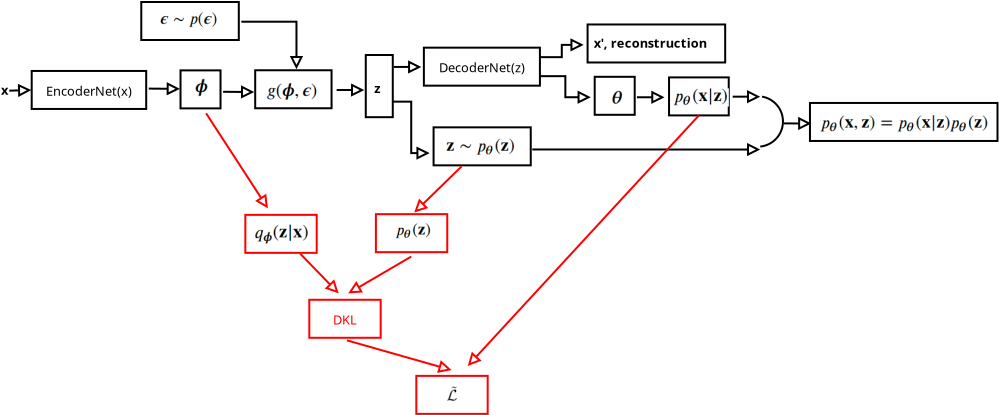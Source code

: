 <?xml version="1.0" encoding="UTF-8"?>
<dia:diagram xmlns:dia="http://www.lysator.liu.se/~alla/dia/">
  <dia:layer name="Background" visible="true" connectable="true" active="true">
    <dia:object type="Standard - Text" version="1" id="O0">
      <dia:attribute name="obj_pos">
        <dia:point val="19.281,13.242"/>
      </dia:attribute>
      <dia:attribute name="obj_bb">
        <dia:rectangle val="19.281,12.647;19.694,13.394"/>
      </dia:attribute>
      <dia:attribute name="text">
        <dia:composite type="text">
          <dia:attribute name="string">
            <dia:string>#x#</dia:string>
          </dia:attribute>
          <dia:attribute name="font">
            <dia:font family="sans" style="80" name="Helvetica-Bold"/>
          </dia:attribute>
          <dia:attribute name="height">
            <dia:real val="0.8"/>
          </dia:attribute>
          <dia:attribute name="pos">
            <dia:point val="19.281,13.242"/>
          </dia:attribute>
          <dia:attribute name="color">
            <dia:color val="#000000ff"/>
          </dia:attribute>
          <dia:attribute name="alignment">
            <dia:enum val="0"/>
          </dia:attribute>
        </dia:composite>
      </dia:attribute>
      <dia:attribute name="valign">
        <dia:enum val="3"/>
      </dia:attribute>
    </dia:object>
    <dia:object type="Flowchart - Box" version="0" id="O1">
      <dia:attribute name="obj_pos">
        <dia:point val="20.816,12.047"/>
      </dia:attribute>
      <dia:attribute name="obj_bb">
        <dia:rectangle val="20.766,11.997;26.591,13.997"/>
      </dia:attribute>
      <dia:attribute name="elem_corner">
        <dia:point val="20.816,12.047"/>
      </dia:attribute>
      <dia:attribute name="elem_width">
        <dia:real val="5.725"/>
      </dia:attribute>
      <dia:attribute name="elem_height">
        <dia:real val="1.9"/>
      </dia:attribute>
      <dia:attribute name="show_background">
        <dia:boolean val="true"/>
      </dia:attribute>
      <dia:attribute name="padding">
        <dia:real val="0.5"/>
      </dia:attribute>
      <dia:attribute name="text">
        <dia:composite type="text">
          <dia:attribute name="string">
            <dia:string>#EncoderNet(x)#</dia:string>
          </dia:attribute>
          <dia:attribute name="font">
            <dia:font family="sans" style="0" name="Helvetica"/>
          </dia:attribute>
          <dia:attribute name="height">
            <dia:real val="0.8"/>
          </dia:attribute>
          <dia:attribute name="pos">
            <dia:point val="23.678,13.192"/>
          </dia:attribute>
          <dia:attribute name="color">
            <dia:color val="#000000ff"/>
          </dia:attribute>
          <dia:attribute name="alignment">
            <dia:enum val="1"/>
          </dia:attribute>
        </dia:composite>
      </dia:attribute>
    </dia:object>
    <dia:object type="Flowchart - Box" version="0" id="O2">
      <dia:attribute name="obj_pos">
        <dia:point val="40.425,10.882"/>
      </dia:attribute>
      <dia:attribute name="obj_bb">
        <dia:rectangle val="40.375,10.832;46.277,12.832"/>
      </dia:attribute>
      <dia:attribute name="elem_corner">
        <dia:point val="40.425,10.882"/>
      </dia:attribute>
      <dia:attribute name="elem_width">
        <dia:real val="5.802"/>
      </dia:attribute>
      <dia:attribute name="elem_height">
        <dia:real val="1.9"/>
      </dia:attribute>
      <dia:attribute name="show_background">
        <dia:boolean val="true"/>
      </dia:attribute>
      <dia:attribute name="padding">
        <dia:real val="0.5"/>
      </dia:attribute>
      <dia:attribute name="text">
        <dia:composite type="text">
          <dia:attribute name="string">
            <dia:string>#DecoderNet(z)#</dia:string>
          </dia:attribute>
          <dia:attribute name="font">
            <dia:font family="sans" style="0" name="Helvetica"/>
          </dia:attribute>
          <dia:attribute name="height">
            <dia:real val="0.8"/>
          </dia:attribute>
          <dia:attribute name="pos">
            <dia:point val="43.326,12.027"/>
          </dia:attribute>
          <dia:attribute name="color">
            <dia:color val="#000000ff"/>
          </dia:attribute>
          <dia:attribute name="alignment">
            <dia:enum val="1"/>
          </dia:attribute>
        </dia:composite>
      </dia:attribute>
    </dia:object>
    <dia:object type="Standard - Line" version="0" id="O3">
      <dia:attribute name="obj_pos">
        <dia:point val="19.695,13.032"/>
      </dia:attribute>
      <dia:attribute name="obj_bb">
        <dia:rectangle val="19.643,12.69;20.846,13.351"/>
      </dia:attribute>
      <dia:attribute name="conn_endpoints">
        <dia:point val="19.695,13.032"/>
        <dia:point val="20.795,13.003"/>
      </dia:attribute>
      <dia:attribute name="numcp">
        <dia:int val="1"/>
      </dia:attribute>
      <dia:attribute name="end_arrow">
        <dia:enum val="12"/>
      </dia:attribute>
      <dia:attribute name="end_arrow_length">
        <dia:real val="0.5"/>
      </dia:attribute>
      <dia:attribute name="end_arrow_width">
        <dia:real val="0.5"/>
      </dia:attribute>
    </dia:object>
    <dia:object type="Flowchart - Box" version="0" id="O4">
      <dia:attribute name="obj_pos">
        <dia:point val="28.257,12.018"/>
      </dia:attribute>
      <dia:attribute name="obj_bb">
        <dia:rectangle val="28.207,11.967;30.307,13.967"/>
      </dia:attribute>
      <dia:attribute name="elem_corner">
        <dia:point val="28.257,12.018"/>
      </dia:attribute>
      <dia:attribute name="elem_width">
        <dia:real val="2"/>
      </dia:attribute>
      <dia:attribute name="elem_height">
        <dia:real val="1.9"/>
      </dia:attribute>
      <dia:attribute name="show_background">
        <dia:boolean val="true"/>
      </dia:attribute>
      <dia:attribute name="padding">
        <dia:real val="0.5"/>
      </dia:attribute>
      <dia:attribute name="text">
        <dia:composite type="text">
          <dia:attribute name="string">
            <dia:string>##</dia:string>
          </dia:attribute>
          <dia:attribute name="font">
            <dia:font family="sans" style="0" name="Helvetica"/>
          </dia:attribute>
          <dia:attribute name="height">
            <dia:real val="0.8"/>
          </dia:attribute>
          <dia:attribute name="pos">
            <dia:point val="29.257,13.162"/>
          </dia:attribute>
          <dia:attribute name="color">
            <dia:color val="#000000ff"/>
          </dia:attribute>
          <dia:attribute name="alignment">
            <dia:enum val="1"/>
          </dia:attribute>
        </dia:composite>
      </dia:attribute>
    </dia:object>
    <dia:object type="Flowchart - Box" version="0" id="O5">
      <dia:attribute name="obj_pos">
        <dia:point val="26.295,8.599"/>
      </dia:attribute>
      <dia:attribute name="obj_bb">
        <dia:rectangle val="26.245,8.549;31.221,10.549"/>
      </dia:attribute>
      <dia:attribute name="elem_corner">
        <dia:point val="26.295,8.599"/>
      </dia:attribute>
      <dia:attribute name="elem_width">
        <dia:real val="4.876"/>
      </dia:attribute>
      <dia:attribute name="elem_height">
        <dia:real val="1.9"/>
      </dia:attribute>
      <dia:attribute name="show_background">
        <dia:boolean val="true"/>
      </dia:attribute>
      <dia:attribute name="padding">
        <dia:real val="0.5"/>
      </dia:attribute>
      <dia:attribute name="text">
        <dia:composite type="text">
          <dia:attribute name="string">
            <dia:string>##</dia:string>
          </dia:attribute>
          <dia:attribute name="font">
            <dia:font family="sans" style="0" name="Helvetica"/>
          </dia:attribute>
          <dia:attribute name="height">
            <dia:real val="0.8"/>
          </dia:attribute>
          <dia:attribute name="pos">
            <dia:point val="28.733,9.744"/>
          </dia:attribute>
          <dia:attribute name="color">
            <dia:color val="#000000ff"/>
          </dia:attribute>
          <dia:attribute name="alignment">
            <dia:enum val="1"/>
          </dia:attribute>
        </dia:composite>
      </dia:attribute>
    </dia:object>
    <dia:object type="Standard - Image" version="0" id="O6">
      <dia:attribute name="obj_pos">
        <dia:point val="28.881,12.319"/>
      </dia:attribute>
      <dia:attribute name="obj_bb">
        <dia:rectangle val="28.881,12.319;29.758,13.571"/>
      </dia:attribute>
      <dia:attribute name="elem_corner">
        <dia:point val="28.881,12.319"/>
      </dia:attribute>
      <dia:attribute name="elem_width">
        <dia:real val="0.876"/>
      </dia:attribute>
      <dia:attribute name="elem_height">
        <dia:real val="1.252"/>
      </dia:attribute>
      <dia:attribute name="draw_border">
        <dia:boolean val="false"/>
      </dia:attribute>
      <dia:attribute name="keep_aspect">
        <dia:boolean val="true"/>
      </dia:attribute>
      <dia:attribute name="file">
        <dia:string>##</dia:string>
      </dia:attribute>
      <dia:attribute name="inline_data">
        <dia:boolean val="true"/>
      </dia:attribute>
      <dia:attribute name="pixbuf">
        <dia:composite type="pixbuf">
          <dia:attribute name="data">
            <dia:data>iVBORw0KGgoAAAANSUhEUgAAABwAAAAoCAIAAABihA14AAAAA3NCSVQICAjb4U/gAAADZklEQVRI
ie2WW0hUURSG/1GbxEzHSzY1VGOR2sUZu4xaNGOaEz0YYQRGKgMRVFR0paAgEHyQyh7MsPKhJ8su
DyJdUAsyLbxVM15QJ8oBMU1Kx9TxBHlWD3uXHZ05jtSL0Hra7LP2t9de6997HQUR4V+bzz8nziqo
3wx8ex+fO//gMwHApsPXDybM8+hJXtuXu5lBbE1A7JX2HzKeMzh+R33zNzZaEJ8Y7Svj6TWUuusa
evjYkLRWIefrNXSwqbrFCQBQJprigmV9vYWKtlrbiAgAPur1+lXyzt5C2xtsrO4I06XEyiUUgELu
mg7an5beKq1oczgcHR2d/d8JABRBWl2MVquNS844ZEmPVrnLrntRuOwlx81L/RUA/CLNp/NPmUP5
mRbszr160Mi05aMxX6r7MnW1O+inmmOJEQAA5eLM4s4xkT7cMAQoWJjp9/pJdD47sYEHtWRPee/4
dFBXS26ymi9Iu2YXueznsplAQ2HXOBFRz23jPHZwZUKBfRpoa942vj48tbiLh1B1eC3fJupIo0hE
ROMtZ1b788ms+4IUIq3+wJOcghffAQCRlovZWh8AEN/X237JPj4plsWnCFYvDOSTgiBI6ySBfq28
U/FpHAB8V2Zmb+YhO99UN3PZJ5vi+CQJwjcXGwaoVJPuggQ6cbs1CVuj+CfR1mgbJQDwXbZeF4lf
O9XbWXzKJGOclCmF9n4e4iN1NNMTgHf1jf1MyuH6FB2XfU/5w8phEQDCTZnbNXJQlYq/bXD1cTz1
W1928kmdaSPbydWUd/kRS/0Ky9k96inX8s+qTbyYwaklAyIR0ejzLA1/yJdfaCAiIqHm5Cae2TVZ
VYPidOIfrT2wfA7LlKnATkTi2xyeW0XE/ophIqGtaG8ES4zGfNM6MpXoRqeu11eNal8ACDWcKmtt
K0rjQc03Fj4vy7cY2FHCNh8t7xp1S3QDJSLxY1W+ZcvvQknMP0K/IzuvrNXpiecJym3M2f6qcGcY
L0L4vmvWrgHBo7fEPHdT/+AYtV/fGFOT0rgrQ68N8egsNblH+mtDTbOLACBQn6IL9ZI4DdRa3cTE
iEX6dbLt02uo+L6usZuP9Sb59uk11PmmunMMAKBMMCXKt89J5rlHCUMORy97M0K00QvdKmzG0L+w
2fMr+R86S6A/AUYG2ge83dIMAAAAAElFTkSuQmCC</dia:data>
          </dia:attribute>
        </dia:composite>
      </dia:attribute>
    </dia:object>
    <dia:object type="Standard - Line" version="0" id="O7">
      <dia:attribute name="obj_pos">
        <dia:point val="26.67,12.929"/>
      </dia:attribute>
      <dia:attribute name="obj_bb">
        <dia:rectangle val="26.62,12.606;28.278,13.268"/>
      </dia:attribute>
      <dia:attribute name="conn_endpoints">
        <dia:point val="26.67,12.929"/>
        <dia:point val="28.227,12.943"/>
      </dia:attribute>
      <dia:attribute name="numcp">
        <dia:int val="1"/>
      </dia:attribute>
      <dia:attribute name="end_arrow">
        <dia:enum val="12"/>
      </dia:attribute>
      <dia:attribute name="end_arrow_length">
        <dia:real val="0.5"/>
      </dia:attribute>
      <dia:attribute name="end_arrow_width">
        <dia:real val="0.5"/>
      </dia:attribute>
    </dia:object>
    <dia:object type="Flowchart - Box" version="0" id="O8">
      <dia:attribute name="obj_pos">
        <dia:point val="31.991,12.012"/>
      </dia:attribute>
      <dia:attribute name="obj_bb">
        <dia:rectangle val="31.941,11.962;35.858,13.962"/>
      </dia:attribute>
      <dia:attribute name="elem_corner">
        <dia:point val="31.991,12.012"/>
      </dia:attribute>
      <dia:attribute name="elem_width">
        <dia:real val="3.818"/>
      </dia:attribute>
      <dia:attribute name="elem_height">
        <dia:real val="1.9"/>
      </dia:attribute>
      <dia:attribute name="show_background">
        <dia:boolean val="true"/>
      </dia:attribute>
      <dia:attribute name="padding">
        <dia:real val="0.5"/>
      </dia:attribute>
      <dia:attribute name="text">
        <dia:composite type="text">
          <dia:attribute name="string">
            <dia:string>##</dia:string>
          </dia:attribute>
          <dia:attribute name="font">
            <dia:font family="sans" style="0" name="Helvetica"/>
          </dia:attribute>
          <dia:attribute name="height">
            <dia:real val="0.8"/>
          </dia:attribute>
          <dia:attribute name="pos">
            <dia:point val="33.9,13.157"/>
          </dia:attribute>
          <dia:attribute name="color">
            <dia:color val="#000000ff"/>
          </dia:attribute>
          <dia:attribute name="alignment">
            <dia:enum val="1"/>
          </dia:attribute>
        </dia:composite>
      </dia:attribute>
    </dia:object>
    <dia:object type="Standard - Line" version="0" id="O9">
      <dia:attribute name="obj_pos">
        <dia:point val="30.386,13.088"/>
      </dia:attribute>
      <dia:attribute name="obj_bb">
        <dia:rectangle val="30.335,12.765;31.993,13.427"/>
      </dia:attribute>
      <dia:attribute name="conn_endpoints">
        <dia:point val="30.386,13.088"/>
        <dia:point val="31.943,13.102"/>
      </dia:attribute>
      <dia:attribute name="numcp">
        <dia:int val="1"/>
      </dia:attribute>
      <dia:attribute name="end_arrow">
        <dia:enum val="12"/>
      </dia:attribute>
      <dia:attribute name="end_arrow_length">
        <dia:real val="0.5"/>
      </dia:attribute>
      <dia:attribute name="end_arrow_width">
        <dia:real val="0.5"/>
      </dia:attribute>
    </dia:object>
    <dia:object type="Standard - Image" version="0" id="O10">
      <dia:attribute name="obj_pos">
        <dia:point val="32.598,12.502"/>
      </dia:attribute>
      <dia:attribute name="obj_bb">
        <dia:rectangle val="32.598,12.502;35.154,13.597"/>
      </dia:attribute>
      <dia:attribute name="elem_corner">
        <dia:point val="32.598,12.502"/>
      </dia:attribute>
      <dia:attribute name="elem_width">
        <dia:real val="2.557"/>
      </dia:attribute>
      <dia:attribute name="elem_height">
        <dia:real val="1.096"/>
      </dia:attribute>
      <dia:attribute name="draw_border">
        <dia:boolean val="false"/>
      </dia:attribute>
      <dia:attribute name="keep_aspect">
        <dia:boolean val="true"/>
      </dia:attribute>
      <dia:attribute name="file">
        <dia:string>##</dia:string>
      </dia:attribute>
      <dia:attribute name="inline_data">
        <dia:boolean val="true"/>
      </dia:attribute>
      <dia:attribute name="pixbuf">
        <dia:composite type="pixbuf">
          <dia:attribute name="data">
            <dia:data>iVBORw0KGgoAAAANSUhEUgAAAFQAAAAkCAIAAACYK4pXAAAAA3NCSVQICAjb4U/gAAAI60lEQVRo
ge1Za1RU1xX+7mBnBlEYkcwMRYdRyyMqD2MAFUFIQCXRoAnWEJj6KC4VMUFQIzGrrSum0PjAoCkx
obFSxAeJGjWKooCiCEEBhcSAUcAGdFiCFyPDxYZ7+uNeYN4MYJary36/Zt2zz9n7O2efffbeQxFC
8KxC8LQNeJr4P/lnFc80+SGDX6LjXsNjubNdn3J3v3n3vRw1AYCpKz9Z7mczeNXmwKgbGKmzhDIn
QwYDlr6avuzlqM9rOtg+Ze/vj7LlVA712Hrjl0HptQRNeavDwpNyfzIjMgjymoasxb5jojIb+iZO
CCEX4z34/Xb+40XLpgwWrWXrgifN213FmBgfKHn2TsZ8N5uQLdc1lvFg72ydZs+Tj8ikB6i1/2jK
ixmvfGXvTaODAyLP0mfjJ2PUnMy6LkuntByeO5wLrsIpadcHonSgaM/f4GLvkVh433BoIORbTsYq
KFG/OHTlJyi40CNQxJ7/zwCUDhwsnRM5DhNXFRk4af/Jt5fFjRdBFnG8tR8XtzrlZRHn88/N+bI/
E58IuoqTXASi8Ru/1ftuQJ6l626UFBcWV9a1Gl2oMTvKFkD0IVNRpBetNSf/nviH8NmBXu5SUfeT
Q9kqvXyDwn8fv+OrHx4MehdYuvxI2tsLwwK93F2Vrl5BC9akfrF/e4x/4hkd87quxI0TYrT+gWmR
Z9XnkqM9ZdYiuWtQeHigcoQ8SJWS3o2j1QwhhFVnhEkB4YzP7pizSVO7751QhZgCMGRMaOK2hFB7
Ppt67vXN25cHcG+ewCn0oxIjV9FCtJZnqbwdAMDR580Nnxw4lX9q/8fLpowyFlaYnEgFIAzbq2N2
N3lWnRXpLgKE/mtLuQNpzA61FwBCiUwmkyle3HiBEEJa9ocOo/q4t01Fq6dIudj2Wy4FuPWpz1CK
O/b5B5v5eMlhdMSxuxZHTW0lJ+M9rCkA1i/EHKtr7x1o+SbCSb709M968tXJASIAcz9Ta509T74x
O0pKAcMDdvUEcM5VKKn2Ql35CVIKGOZjMkvRVG0OlvPE5uysZQkh5P7+KP7CD/Ph12/cE2DDXQSh
X1ptf5lrylP53RwXkaO3d+ydLS8FfW7wDN3f84YIgDz6rFbYAyGEsHRGmBR6G9N+LsLBSs+Ffkqf
IwJgF5Jl4rh6A5tDSI8FeSsn8tvhuqqMW7+rau14Mf/RkvChjfayuEl2nB+9fvDfBsPMrZIKtUEw
6ToVa2uQXAoAgDTfa34MQO7qLu0OTKShqqa1C5TYUdZ9kgBNt/FhS2QsZ249uSmtsBMAMGbRn1RK
AQCwN0uvNfICvjM8uHmUnVw2jP/IMIyRtUziVmZyZkUbAExQJS0YZTAuGuvnLTW0TiQWUwDTdru5
t3kjAABK6uZqC+BRZ48ZncWZWVUsMO612JkOPdJMW0cnAEosMmZWy5ns001dAGDlEqWaxsvQV89f
pwEAwuBAb/4jYZiHGu7nUImk76KoB2z1gYzch9zvm/+a4yjvgczRa2PpL2amigEQmmZ6yQ8BAMru
1XVrfHITywoOnaVDQiTUg4LkNbvLYe/zXsaOEK3CSCyxEwGdhOk0tvoPpdd5s5z8glz58M5eK7vW
TgDAyvkFzzG8KH21tJbbaOGMAG/LuZOai1/f6OAm+i396wrf3tKQUFJ/LyszcxmOgbiXDl/SWk+K
P3/pd6mbNkVP8lbKBB2dts8vTtu6fmmg3Fp7vlwmAQC2k+kkgL5v3VW3dcu5Kbp1VJSW8Y7m4PWS
J29c47Evz/zMAoBDYNRMJwuZA9DUlF3XEAAY5qVav3Kx0uJ+RCfDEMDKzt7OgDxI2+WvMz4989D/
z9u3L3/FWWy8DLb38nQWfFXbQdepCeT6oxKJbbeN9/htIM2VF2r4j56BL3LLaq6kbDnB+c64Resj
5P1oqPQEHVjZScRmRXXRQbd1Ahju5q3QUsfFvZaTsQoKiMjsI/C2n4t2GgLK1vAhJdoVu13IPi6X
4uQBAGP57JIpWjOVv/kTovP6meQ9OrKUVzHE4/1KI89tS2WJ0ebCj6khIgDTP6g1fOf5YnuER2TK
voLKRtNbwKdKvh8Zq2raL8aM/Q0AQBiYVksIYcs38XefzxeY79Lf5EOxU+juykfas29lL3EVU5C4
zt9dZtIAPvUCgIkbL+iKMbcPv/PqqmOG7xwhzPElLgA8dc3mybfnJ7hqu7pY4TVbteGf5+oNdrGd
q890U6UeaIq3B8itAMDeJ+Fo9XdcXgBgeMCuc0e3LfLhzm3ktDidtIzoFvxmkijCXEnuTiXEitlJ
WSV1TQ/u1lfkH1y/0H/6qhzjnZWuqrWTrHVSOJ48S5dnr3staFbCnsPZ6SlvL5rn6+bY+5JNiNZP
Pzkrhwf8w0Sew97O27ZousJo1BBLvWarUo5WG2tmMGfjp3TrFc479NAEeUJY+lKqylOiHSmEzkGq
Hbk/mvIXtjzVQwBpzDE9AWRFugtGBuy8oXMOHU3X9r07k/PPsQaVoKb4Lx7WlOF3HXTQNy7tmjuS
N9HhrZ2Vda19ZnKtdXX1t/PixisTS/qq+Vn6dkVJQUFBccn39eYDB0sfX+KC0QaJMCGQUpDFnTE2
ib8n8sQLhkMXN0wTjAzYab4P2VPPQDj/YHMfZHpM/T59mk9i1ZMr+TXFSR42iqVHDRNhAhEw1MAf
OBTFT9YrbLRsvJMV6Y6AD7413cPTrmf62KYetBatDZ5htOU0QDSdUD2vDDPRw8RcRyvY+7x/2UBf
04kFY2zkZpqzmoasSE9ZhMm+9dkVbvyVdImxqF3bdGLZ7PC/FZprNvcPrUVxU70j95ru3rbkbwtV
2kCsCFrx4Z4j+Zcvl18uyP0iOTbQ3W1WUo5htNcBq76UqvJ/Y6cR/l21mycP5clb2q5lOizo/1uK
phPL5i382GyzhCKEgDRXnM4tLKyooWmGEUocle7efsGzgt3M/93RjY579x7L5frFSeuBmc5v5T0i
gNAvrbpktYslSz1JMGo1pDITqSoHivxK/88zbfX1d7naZYTSzbwRTwu/Gvn/BTzT/9I+0+T/C/u1
5eWZR2h2AAAAAElFTkSuQmCC</dia:data>
          </dia:attribute>
        </dia:composite>
      </dia:attribute>
    </dia:object>
    <dia:object type="Standard - Image" version="0" id="O11">
      <dia:attribute name="obj_pos">
        <dia:point val="26.979,9.074"/>
      </dia:attribute>
      <dia:attribute name="obj_bb">
        <dia:rectangle val="26.979,9.074;30.279,9.94"/>
      </dia:attribute>
      <dia:attribute name="elem_corner">
        <dia:point val="26.979,9.074"/>
      </dia:attribute>
      <dia:attribute name="elem_width">
        <dia:real val="3.3"/>
      </dia:attribute>
      <dia:attribute name="elem_height">
        <dia:real val="0.867"/>
      </dia:attribute>
      <dia:attribute name="draw_border">
        <dia:boolean val="false"/>
      </dia:attribute>
      <dia:attribute name="keep_aspect">
        <dia:boolean val="true"/>
      </dia:attribute>
      <dia:attribute name="file">
        <dia:string>##</dia:string>
      </dia:attribute>
      <dia:attribute name="inline_data">
        <dia:boolean val="true"/>
      </dia:attribute>
      <dia:attribute name="pixbuf">
        <dia:composite type="pixbuf">
          <dia:attribute name="data">
            <dia:data>iVBORw0KGgoAAAANSUhEUgAAAHYAAAAfCAIAAAC9Pq7UAAAAA3NCSVQICAjb4U/gAAAIHklEQVRo
ge1ae1QTVxr/JtYkPEyALQl42vBqeW1ADhjQrmF9LFuhhK4YT0lBa9uordIjgrTstmfrui7uKXah
6pFWPKKxLatQsSqRWkpQFFBRQeQhVhAUSGhNgpoQds3M/pEBQjKTSbTqYenvr8nce7/v3t+993tN
EAzD4Fc8TtCe9gSeKrChAdWwo4M0PcoRR/pPXYqx7qr3k1M+7dA7OG6k+0RO4tt7rmjtvv3YlIS6
7l9xIdEf1f/8cMNvfP0m/3fpJweM9nSeihSr6zYJPAKllbcfQYbhan6CW1T6aQ1K2XXKUYy27Y3z
dgrdeNrwqIJ6ixJ8mKLdPVQkTzGKjZ3bFnjBC2lVeurTRwm0rSDMib14d6ftblOL4tvFS1kII/yT
K7+MOFRVlDATnheXqW1t2DOOuVNNZ+URWcm3dR0d/Spg+IbExL+6YEbDVxcWFRcv83TQNf/yMGh7
ulV0/yBvBoBB09kxOCMkyJsx1oxeLciruOsUuEIUSilquLv24L/3l3/X2qNUGpgcn8ik5LjnWg+d
CM//Wuo7GoYhnPhlc+nyo5v3XF2aHUYqy+4tM7SWZEd7TQMA1xBRRv5XlQpF+a6sOF8XoPGyGv77
6GfiIYGqfij8y+pX5/pwnQDAWXpU0/V99vwAnNlI6ZjfN1bn8BCAF6VnbBsJfc/xHBGPiQDQfRev
+ue+iprqI3s/WBrIRIArtrAwaFtBmBMCgesukMu0j2JUe3ZrPAsAgB6QWnTFTI2uOnOme6Ltm/IE
gLYVCpwRAPrc11bHRsSu/CA39415LAAA8Ms6bepTmxEFAPDH3Sobk9W37Iz3AQCg8eI/q9WatTRu
FYIwz9K56eTiZ6fZPmR2UfxjYbJpupC4o9NCx53DrwiyWuxkGNVeKv8iN2N9xtZd5Q19Nnz67WLJ
b7NO2icUwzBMV53JQQAAICr9lOnYoqqdC58FAJid1YKa/Vx+lFQvqvpSEgwAAPSoD89bdDOeWBuS
bjUlY2N6KAOAHrOd1OlRU4y2FQrcaQAAM4Q7u62CbVR1qeEGpRAMwzB17ZYFz5uZKDovfuORDh2R
SlVRwsxY8klbozFnNgCAq+CTpgdjL/FjyxXLjRhmPCv1nw4AXqOH2hq3iyX4Ps3OumIdcqivNdy0
mq2xc9tLHgAAaYfIdo6KYlRbKgkwUeIsJd9/SqC9RQk+gLAiUrILCgtz1yQEshEAACbv5T+X3hye
sB79xb/xWYId7Q/IhFkLx0/oxHXiFHuIK/QoppOLWTRzu2EJ3Zn0ADoAAMKK39/rsOq47WT2h4ri
vmKhi2lngclmc83gxpfaH13q5Gs9p/GS97eMU9Bf+2lKuMn+0ELFBZU/mpqGu46vimAzxTJbFtMC
dw6LfkMDhCP59q7ZW0OphAcw6t905aIZNADw//A8iYy3WKP3i8HmmK/UK1WmJRyDmdkfYZ6lCR0F
RdDWd/L4eR0GAPBM2OubNgjdkPE29/DZTgjZwAnAhuQHjt9bsqVwOX88hPKel1lyfsmKneszNx1r
K8tYXPaxb3gw5z/dzdcGPV+Rlady7JMNAPpzVefUKLDCE4Wu42/R6+eaBwEAZsXyEQAmm8FA4B7o
DQYiGSN1x2rvmh79Ezd/tNRcu1PIIjblJJgM0j62z0fVO0F4P76tuIQCxrPSAN91NfeIW/U9FVvT
wrlOJj0ukWmydiIDTQ7cEM/7u/k5Qi/lh9HMbj3ul8DV2mVhGGZs2RLljK/UIXuI9uK2WCwjG0VR
zNQO3cefnL2od5IUrPmr/7Em2oW40YmXkHOgWanpb29qv6m+c/HA8mBn4p6EwG7VnO4CAG5EzIvj
R2/krOzLFhQgIClr2XMAAMgLc4LcAeC+SktU7R1Rah+YnrhMJoOgA5n2IaVWDwD+QcFkoygoduN6
4E+qm4NEM2s/1zREOQ8aP/X918MorArDO3hWsI+7A8szQdN4qkULCOslYcT4y/7Dm2WXAeH86a+5
i0x6EXZELJ8BAMoeFUGll+Xlhu+rSklUcR/ubWjuJ1L/k3LoASCsmOhg0hnavgc6+VrcKtF4b1f+
NPGOqKpyxCv3X7f/Vj0O4DN0FYwHlKjqwBI/ALpn2iFzn4lnYlxxBZGXxsMPAPBMLLUoBKsvbJO8
tr3pPoH6G58LnBHgio+RJ19UEYWxc8dCL1y3t2DDvh86BtTq7o76w3nL58+RmEcITwk4NYHr8LRY
31P2Tgwd6DNTi65NjAXxAIvG23CKKBPr+2aZ33TTQl0i075QtCo1moH2hvJd6XFzkz5rIC7e/1yS
ygLg2DTfdmR3+pY9K+dxGGbXnMmZk5JNnDU8YYx6GwabM2vxqvVrUmKDPKb7Cd/d10gYZunka3kI
cNNPEjKibyt7b6y4AQAAdK/wpA17msnq7qi2VMIDV4oQ3u4y0LDycn2NQqGob+rSDD/lisQ47pTE
uSIA9OSDt7ovfVdeLq9v6iKNYbFRG2JtCswwPNBRr1AoFHWXO/pt31G0rVDgzAy1SrUtMLnrxQSG
mBJ934i8nTnSo7Z2wh6Y8tU/5BGk2hMxuSk+kxEG4HDMrq/bJPDgSQ7eegTNhov5CR6R0u//z7/d
jeULot2OHkl19cdC/+ismof7Am1o3SvhL9xoz7dRbDJTbGjdO1oY46+zc7Xm0LeVvbfg95kOf4c2
XMxfIcq0LF3ZAIJNxj9cDV+Xy+QtaqVmCAMADGG7c928/GISkiLtr2wAAGBDA4N079Hc3U5oVBp3
rrv9/ScnxZMKU/cPV08Mv1L82PE/f1dAt4W81okAAAAASUVORK5CYII=</dia:data>
          </dia:attribute>
        </dia:composite>
      </dia:attribute>
    </dia:object>
    <dia:object type="Standard - ZigZagLine" version="1" id="O12">
      <dia:attribute name="obj_pos">
        <dia:point val="31.349,9.554"/>
      </dia:attribute>
      <dia:attribute name="obj_bb">
        <dia:rectangle val="31.299,9.504;34.385,12.012"/>
      </dia:attribute>
      <dia:attribute name="orth_points">
        <dia:point val="31.349,9.554"/>
        <dia:point val="31.349,9.584"/>
        <dia:point val="34.054,9.584"/>
        <dia:point val="34.054,11.962"/>
      </dia:attribute>
      <dia:attribute name="orth_orient">
        <dia:enum val="1"/>
        <dia:enum val="0"/>
        <dia:enum val="1"/>
      </dia:attribute>
      <dia:attribute name="autorouting">
        <dia:boolean val="false"/>
      </dia:attribute>
      <dia:attribute name="end_arrow">
        <dia:enum val="12"/>
      </dia:attribute>
      <dia:attribute name="end_arrow_length">
        <dia:real val="0.5"/>
      </dia:attribute>
      <dia:attribute name="end_arrow_width">
        <dia:real val="0.5"/>
      </dia:attribute>
    </dia:object>
    <dia:object type="Flowchart - Box" version="0" id="O13">
      <dia:attribute name="obj_pos">
        <dia:point val="37.52,11.249"/>
      </dia:attribute>
      <dia:attribute name="obj_bb">
        <dia:rectangle val="37.47,11.199;38.921,14.408"/>
      </dia:attribute>
      <dia:attribute name="elem_corner">
        <dia:point val="37.52,11.249"/>
      </dia:attribute>
      <dia:attribute name="elem_width">
        <dia:real val="1.35"/>
      </dia:attribute>
      <dia:attribute name="elem_height">
        <dia:real val="3.109"/>
      </dia:attribute>
      <dia:attribute name="show_background">
        <dia:boolean val="true"/>
      </dia:attribute>
      <dia:attribute name="padding">
        <dia:real val="0.5"/>
      </dia:attribute>
      <dia:attribute name="text">
        <dia:composite type="text">
          <dia:attribute name="string">
            <dia:string>##</dia:string>
          </dia:attribute>
          <dia:attribute name="font">
            <dia:font family="sans" style="0" name="Helvetica"/>
          </dia:attribute>
          <dia:attribute name="height">
            <dia:real val="0.8"/>
          </dia:attribute>
          <dia:attribute name="pos">
            <dia:point val="38.196,12.998"/>
          </dia:attribute>
          <dia:attribute name="color">
            <dia:color val="#000000ff"/>
          </dia:attribute>
          <dia:attribute name="alignment">
            <dia:enum val="1"/>
          </dia:attribute>
        </dia:composite>
      </dia:attribute>
    </dia:object>
    <dia:object type="Standard - Text" version="1" id="O14">
      <dia:attribute name="obj_pos">
        <dia:point val="37.946,13.152"/>
      </dia:attribute>
      <dia:attribute name="obj_bb">
        <dia:rectangle val="37.946,12.557;38.319,13.304"/>
      </dia:attribute>
      <dia:attribute name="text">
        <dia:composite type="text">
          <dia:attribute name="string">
            <dia:string>#z#</dia:string>
          </dia:attribute>
          <dia:attribute name="font">
            <dia:font family="sans" style="80" name="Helvetica-Bold"/>
          </dia:attribute>
          <dia:attribute name="height">
            <dia:real val="0.8"/>
          </dia:attribute>
          <dia:attribute name="pos">
            <dia:point val="37.946,13.152"/>
          </dia:attribute>
          <dia:attribute name="color">
            <dia:color val="#000000ff"/>
          </dia:attribute>
          <dia:attribute name="alignment">
            <dia:enum val="0"/>
          </dia:attribute>
        </dia:composite>
      </dia:attribute>
      <dia:attribute name="valign">
        <dia:enum val="3"/>
      </dia:attribute>
    </dia:object>
    <dia:object type="Standard - Line" version="0" id="O15">
      <dia:attribute name="obj_pos">
        <dia:point val="36.064,12.998"/>
      </dia:attribute>
      <dia:attribute name="obj_bb">
        <dia:rectangle val="36.014,12.67;37.494,13.332"/>
      </dia:attribute>
      <dia:attribute name="conn_endpoints">
        <dia:point val="36.064,12.998"/>
        <dia:point val="37.444,13.003"/>
      </dia:attribute>
      <dia:attribute name="numcp">
        <dia:int val="1"/>
      </dia:attribute>
      <dia:attribute name="end_arrow">
        <dia:enum val="12"/>
      </dia:attribute>
      <dia:attribute name="end_arrow_length">
        <dia:real val="0.5"/>
      </dia:attribute>
      <dia:attribute name="end_arrow_width">
        <dia:real val="0.5"/>
      </dia:attribute>
    </dia:object>
    <dia:object type="Standard - Line" version="0" id="O16">
      <dia:attribute name="obj_pos">
        <dia:point val="38.918,11.845"/>
      </dia:attribute>
      <dia:attribute name="obj_bb">
        <dia:rectangle val="38.868,11.516;40.347,12.178"/>
      </dia:attribute>
      <dia:attribute name="conn_endpoints">
        <dia:point val="38.918,11.845"/>
        <dia:point val="40.297,11.849"/>
      </dia:attribute>
      <dia:attribute name="numcp">
        <dia:int val="1"/>
      </dia:attribute>
      <dia:attribute name="end_arrow">
        <dia:enum val="12"/>
      </dia:attribute>
      <dia:attribute name="end_arrow_length">
        <dia:real val="0.5"/>
      </dia:attribute>
      <dia:attribute name="end_arrow_width">
        <dia:real val="0.5"/>
      </dia:attribute>
    </dia:object>
    <dia:object type="Flowchart - Box" version="0" id="O17">
      <dia:attribute name="obj_pos">
        <dia:point val="48.61,9.723"/>
      </dia:attribute>
      <dia:attribute name="obj_bb">
        <dia:rectangle val="48.56,9.673;55.54,11.673"/>
      </dia:attribute>
      <dia:attribute name="elem_corner">
        <dia:point val="48.61,9.723"/>
      </dia:attribute>
      <dia:attribute name="elem_width">
        <dia:real val="6.88"/>
      </dia:attribute>
      <dia:attribute name="elem_height">
        <dia:real val="1.9"/>
      </dia:attribute>
      <dia:attribute name="show_background">
        <dia:boolean val="true"/>
      </dia:attribute>
      <dia:attribute name="padding">
        <dia:real val="0.5"/>
      </dia:attribute>
      <dia:attribute name="text">
        <dia:composite type="text">
          <dia:attribute name="string">
            <dia:string>##</dia:string>
          </dia:attribute>
          <dia:attribute name="font">
            <dia:font family="sans" style="0" name="Helvetica"/>
          </dia:attribute>
          <dia:attribute name="height">
            <dia:real val="0.8"/>
          </dia:attribute>
          <dia:attribute name="pos">
            <dia:point val="52.05,10.868"/>
          </dia:attribute>
          <dia:attribute name="color">
            <dia:color val="#000000ff"/>
          </dia:attribute>
          <dia:attribute name="alignment">
            <dia:enum val="1"/>
          </dia:attribute>
        </dia:composite>
      </dia:attribute>
    </dia:object>
    <dia:object type="Standard - Text" version="1" id="O18">
      <dia:attribute name="obj_pos">
        <dia:point val="48.916,10.892"/>
      </dia:attribute>
      <dia:attribute name="obj_bb">
        <dia:rectangle val="48.916,10.297;55.269,11.045"/>
      </dia:attribute>
      <dia:attribute name="text">
        <dia:composite type="text">
          <dia:attribute name="string">
            <dia:string>#x', reconstruction#</dia:string>
          </dia:attribute>
          <dia:attribute name="font">
            <dia:font family="sans" style="80" name="Helvetica-Bold"/>
          </dia:attribute>
          <dia:attribute name="height">
            <dia:real val="0.8"/>
          </dia:attribute>
          <dia:attribute name="pos">
            <dia:point val="48.916,10.892"/>
          </dia:attribute>
          <dia:attribute name="color">
            <dia:color val="#000000ff"/>
          </dia:attribute>
          <dia:attribute name="alignment">
            <dia:enum val="0"/>
          </dia:attribute>
        </dia:composite>
      </dia:attribute>
      <dia:attribute name="valign">
        <dia:enum val="3"/>
      </dia:attribute>
    </dia:object>
    <dia:object type="Standard - ZigZagLine" version="1" id="O19">
      <dia:attribute name="obj_pos">
        <dia:point val="46.227,11.357"/>
      </dia:attribute>
      <dia:attribute name="obj_bb">
        <dia:rectangle val="46.177,10.412;48.464,11.407"/>
      </dia:attribute>
      <dia:attribute name="orth_points">
        <dia:point val="46.227,11.357"/>
        <dia:point val="47.321,11.357"/>
        <dia:point val="47.321,10.743"/>
        <dia:point val="48.414,10.743"/>
      </dia:attribute>
      <dia:attribute name="orth_orient">
        <dia:enum val="0"/>
        <dia:enum val="1"/>
        <dia:enum val="0"/>
      </dia:attribute>
      <dia:attribute name="autorouting">
        <dia:boolean val="true"/>
      </dia:attribute>
      <dia:attribute name="end_arrow">
        <dia:enum val="12"/>
      </dia:attribute>
      <dia:attribute name="end_arrow_length">
        <dia:real val="0.5"/>
      </dia:attribute>
      <dia:attribute name="end_arrow_width">
        <dia:real val="0.5"/>
      </dia:attribute>
      <dia:connections>
        <dia:connection handle="0" to="O2" connection="6"/>
      </dia:connections>
    </dia:object>
    <dia:object type="Flowchart - Box" version="0" id="O20">
      <dia:attribute name="obj_pos">
        <dia:point val="48.966,12.339"/>
      </dia:attribute>
      <dia:attribute name="obj_bb">
        <dia:rectangle val="48.916,12.289;51.016,14.289"/>
      </dia:attribute>
      <dia:attribute name="elem_corner">
        <dia:point val="48.966,12.339"/>
      </dia:attribute>
      <dia:attribute name="elem_width">
        <dia:real val="2"/>
      </dia:attribute>
      <dia:attribute name="elem_height">
        <dia:real val="1.9"/>
      </dia:attribute>
      <dia:attribute name="show_background">
        <dia:boolean val="true"/>
      </dia:attribute>
      <dia:attribute name="padding">
        <dia:real val="0.5"/>
      </dia:attribute>
      <dia:attribute name="text">
        <dia:composite type="text">
          <dia:attribute name="string">
            <dia:string>##</dia:string>
          </dia:attribute>
          <dia:attribute name="font">
            <dia:font family="sans" style="0" name="Helvetica"/>
          </dia:attribute>
          <dia:attribute name="height">
            <dia:real val="0.8"/>
          </dia:attribute>
          <dia:attribute name="pos">
            <dia:point val="49.966,13.484"/>
          </dia:attribute>
          <dia:attribute name="color">
            <dia:color val="#000000ff"/>
          </dia:attribute>
          <dia:attribute name="alignment">
            <dia:enum val="1"/>
          </dia:attribute>
        </dia:composite>
      </dia:attribute>
    </dia:object>
    <dia:object type="Standard - Image" version="0" id="O21">
      <dia:attribute name="obj_pos">
        <dia:point val="49.663,12.943"/>
      </dia:attribute>
      <dia:attribute name="obj_bb">
        <dia:rectangle val="49.663,12.943;50.394,13.766"/>
      </dia:attribute>
      <dia:attribute name="elem_corner">
        <dia:point val="49.663,12.943"/>
      </dia:attribute>
      <dia:attribute name="elem_width">
        <dia:real val="0.732"/>
      </dia:attribute>
      <dia:attribute name="elem_height">
        <dia:real val="0.823"/>
      </dia:attribute>
      <dia:attribute name="draw_border">
        <dia:boolean val="false"/>
      </dia:attribute>
      <dia:attribute name="keep_aspect">
        <dia:boolean val="true"/>
      </dia:attribute>
      <dia:attribute name="file">
        <dia:string>##</dia:string>
      </dia:attribute>
      <dia:attribute name="inline_data">
        <dia:boolean val="true"/>
      </dia:attribute>
      <dia:attribute name="pixbuf">
        <dia:composite type="pixbuf">
          <dia:attribute name="data">
            <dia:data>iVBORw0KGgoAAAANSUhEUgAAABgAAAAbCAIAAADpgdgBAAAAA3NCSVQICAjb4U/gAAACt0lEQVQ4
ja1VX0hTYRT/fVrezdYcIbcpNZTwDyKZ1QwsRQpHiKKCQmGFqC+lUEjEXupFHwp8EDWIXiIFIcmR
VkIZkeBDOkN9yD8rWxNKF0zusjvvxN2vh92bbvfOGew8Hc7vnN/345zzfR+hlCIWFhcTllgS7dtr
IvVOvxkam55ZcPm0aXklFysrT6SGJkQ3Yc5215KlA9FnldTWX6s6bogD0ec29i1uiP+SohGJ7ndW
C0sAbUbji68CpZRSj63BRAAkpLW85fZEJHLj1kIGAGHLnn7ZjvMjNcnxAKAzd89vRSda6q9jCQCg
tMsl7gACjvZTiQCAhDNdjmhEPwYrUuIBIM7U/GE9VOlyR+EhqcdNw8FYhPFT7+u2ey9XAgBw4fad
Yl0ozGg0ciHH+QFE3COn7UHfHAAQfXXTJRMJP4YTApJPNNiF6PPAk0meAgBraShNVuC/V9180NMd
NjARicRPj/omg4JRYCkwkPAEbtn1awsAkJBjMgZjKptNF8fHnJtBn7F3WPIfhmcI3oV1EQCIITcv
PSLR2qzdsUEBgLBnK6vMCkVrH/tnFwEASQVl5gPy+Qqbsp6WMEP5oE8Mh0V3z3m5axWP3TKu0qNV
t0fyjmZlahQNWhl5NuEBAKKvvlLFyrgKkSBsyoqMegW6NDwoDTTjamvF9kBViBhNouRpGE0Y5pvq
7B71AyDs5TbrOe22XhWi9EwjI2nzC6HQz6HO3jk/AJS33689EoIpm82/b5VWObfZvrPXvL0l5yAA
HKsZXgmEValdWt7eksMAgM7c45QLRG70ej4DILWoa+aPskj99ntGbgRFGet6XSKlPsfzW8V6QHuy
acDJq5ZEekaEb7abRUYtADD6JIbsTy+q73z1fUOxVrIRusu/Rr3zEzMuTkzJzs5OS2Ei5gHArkT/
YzH71/4CFieX4dZ35T4AAAAASUVORK5CYII=</dia:data>
          </dia:attribute>
        </dia:composite>
      </dia:attribute>
    </dia:object>
    <dia:object type="Standard - ZigZagLine" version="1" id="O22">
      <dia:attribute name="obj_pos">
        <dia:point val="46.227,12.307"/>
      </dia:attribute>
      <dia:attribute name="obj_bb">
        <dia:rectangle val="46.177,12.257;48.821,13.69"/>
      </dia:attribute>
      <dia:attribute name="orth_points">
        <dia:point val="46.227,12.307"/>
        <dia:point val="47.499,12.307"/>
        <dia:point val="47.499,13.36"/>
        <dia:point val="48.771,13.36"/>
      </dia:attribute>
      <dia:attribute name="orth_orient">
        <dia:enum val="0"/>
        <dia:enum val="1"/>
        <dia:enum val="0"/>
      </dia:attribute>
      <dia:attribute name="autorouting">
        <dia:boolean val="true"/>
      </dia:attribute>
      <dia:attribute name="end_arrow">
        <dia:enum val="12"/>
      </dia:attribute>
      <dia:attribute name="end_arrow_length">
        <dia:real val="0.5"/>
      </dia:attribute>
      <dia:attribute name="end_arrow_width">
        <dia:real val="0.5"/>
      </dia:attribute>
      <dia:connections>
        <dia:connection handle="0" to="O2" connection="10"/>
      </dia:connections>
    </dia:object>
    <dia:object type="Flowchart - Box" version="0" id="O23">
      <dia:attribute name="obj_pos">
        <dia:point val="52.683,12.369"/>
      </dia:attribute>
      <dia:attribute name="obj_bb">
        <dia:rectangle val="52.633,12.319;55.718,14.319"/>
      </dia:attribute>
      <dia:attribute name="elem_corner">
        <dia:point val="52.683,12.369"/>
      </dia:attribute>
      <dia:attribute name="elem_width">
        <dia:real val="2.985"/>
      </dia:attribute>
      <dia:attribute name="elem_height">
        <dia:real val="1.9"/>
      </dia:attribute>
      <dia:attribute name="show_background">
        <dia:boolean val="true"/>
      </dia:attribute>
      <dia:attribute name="padding">
        <dia:real val="0.5"/>
      </dia:attribute>
      <dia:attribute name="text">
        <dia:composite type="text">
          <dia:attribute name="string">
            <dia:string>##</dia:string>
          </dia:attribute>
          <dia:attribute name="font">
            <dia:font family="sans" style="0" name="Helvetica"/>
          </dia:attribute>
          <dia:attribute name="height">
            <dia:real val="0.8"/>
          </dia:attribute>
          <dia:attribute name="pos">
            <dia:point val="54.175,13.514"/>
          </dia:attribute>
          <dia:attribute name="color">
            <dia:color val="#000000ff"/>
          </dia:attribute>
          <dia:attribute name="alignment">
            <dia:enum val="1"/>
          </dia:attribute>
        </dia:composite>
      </dia:attribute>
    </dia:object>
    <dia:object type="Standard - Image" version="0" id="O24">
      <dia:attribute name="obj_pos">
        <dia:point val="52.844,12.914"/>
      </dia:attribute>
      <dia:attribute name="obj_bb">
        <dia:rectangle val="52.844,12.914;55.673,13.826"/>
      </dia:attribute>
      <dia:attribute name="elem_corner">
        <dia:point val="52.844,12.914"/>
      </dia:attribute>
      <dia:attribute name="elem_width">
        <dia:real val="2.829"/>
      </dia:attribute>
      <dia:attribute name="elem_height">
        <dia:real val="0.913"/>
      </dia:attribute>
      <dia:attribute name="draw_border">
        <dia:boolean val="false"/>
      </dia:attribute>
      <dia:attribute name="keep_aspect">
        <dia:boolean val="true"/>
      </dia:attribute>
      <dia:attribute name="file">
        <dia:string>##</dia:string>
      </dia:attribute>
      <dia:attribute name="inline_data">
        <dia:boolean val="true"/>
      </dia:attribute>
      <dia:attribute name="pixbuf">
        <dia:composite type="pixbuf">
          <dia:attribute name="data">
            <dia:data>iVBORw0KGgoAAAANSUhEUgAAAF0AAAAeCAIAAADB34VWAAAAA3NCSVQICAjb4U/gAAAIYUlEQVRo
gd1ZfVRT5xl/brC5ECEE0MD8SBQLtGqiDBCPEgUVVqy0tYBKDWup2AIypeCsil3rsR42SosH2fEL
pSoMHSsMpKiAtuVrqIAcpohYQFMFQhsMmwlhM/fdH7nJvUluQg0c2fb78/1+fu/z+b6AJg/q/vtK
myf3FMYGLw3acvYB8exzCWXPfZX1ISyYFKDh1qPvReyslmuQjQtofmyrbarvGhi1ZfY/GvdHx+TU
D1seMRm8jMgK3w2LqpecOhvvbY9NwgGw2ZtP5ks79wbFF8gs3Mtz5wX9cHJz2PsPo8tOSAWTwQkJ
jP/qHws/HPo0ZGvxICM1tlm3jSCUNSl+MGvdmV7teFfqOCRiAUg+67LBvxig+Dp6rmtg5nWNWc9z
5UVRmSTA8KU57eNfamJ4QehhfuRUx4DP2p6YtD9HXlQ3kufj4B51YWh8oiCEJo4XpLoinTkFQnNM
4tqU52bRfWWHznSMgnRDqIuRX2nYE7KlqFdjNBafvvw3fyrYKtv7Wlppl1KDAABhzpHHGr4Ic7S2
B9Hy26ANxX1aS/0Ic5aeazkYSJOas/z1FTMKzmdl1sblrqQtbo3LEWVPZw+ZYowMdLR1DIzYejuE
PC+cD8BeeVxm1qdpyV7LpZ3ePbnK0Kdt3OPNArdVO6v61UbrMeqL9qp0uh3YC4JTcku/ab3T2zfQ
V7fT15la2iu+Tm0qwsP8SBzAQfpnupdh4OV2ac6H760VC11wABCl3VDcLUiQ8HEMAMA1YN/ffrKB
FqQoCnXEgCVI+u7fDL2E7PAqD+r0L0qrH+tOr6lJ8bPzT7tuJgwzL6rKdU7OIce76DJTjGP8N8//
YL65tnGPAAOYHfU1bRcL+qJtTp6PA4BLcGzs0sXh7+/K2PWWmMcCAAg6YINJa6+m8jEAx4CsO08Z
BxAdpyQuVNIwJ7lKidCjksRZM0MZgxczL4qi1UKa/1LUxHq+QNG9xoIz6j4awMHAziutibozC7wo
SiLcWAAAbpLMJlJBmjMkAABOkhPPHmUfHlmHA4DzmoJ+i3Nv0a2JJZAe3C2Z4Z106UfGwcy8qLuu
fntbbw6auhQ/3LCgg9fOJtOgoxe2KNQRA2CHn6ZsnJkXle56Me7a0/cMjdqLSVwAYAnovOow1FGV
n71nx45d2ecaGH3QrQyJjpdCK8FI25W1zJXmZ9iMmYUOY8YjouOIZCrl4Pnx5RZrMVVphBMLAMSZ
VALBnO/eqaodRABesftjXzTvHaHXJCP3CuMChf7bLowuDAlklyRKBEHb65SmKaRmeGQUADB7HCyD
5ZWa+1EAxyDMv3ra7w/bVj+hwcL0g3Uq/eRpa7LSX3W2OBrXOc9BuZK2AgPVstxV0wDAI62W3qzz
2zBFRPkIdVduuBBYgshzpFrVp4gAwD25yuSeb/1+9dj6ghBCmuaM1RR3LEFc2bPYkR6KyiRakcEO
zLxubU+9vsxPp4Yx6cvj5ss3hgDjrw3zpbWO3qxtHwWAGYsWC1kAAGi4Jm1j2sUHDm9lndxIqtUc
HyEOIK8qaza+Zw93HgAAMaoZtaoAaLi3/RHgepkIWX7aBzVm2jcG1M0Z6YVUQbjg11nJ/tbGkzU9
e5rukADAWDeqr9Vce0IAV7xKzKFvVvbdfQBwWPFakAMGACNNh1K/bBvliA6kv2lQUXudoQw+GDAW
xnWRWMgCGFH2yq0J2XEscWvXmgtXsihr+r7g7X0VVh4EzNF9/OPDN/UzMH7M7z7WHRgAWg9tSq16
YjpBqVQSCDCe16K5VKO5WjXv9gcAWGIUjxWliXwMwM5rX9tThBAi5HnrZwEARByX04aRccfVKBdA
SJ9uY9x3L//TkjqrGz/xnyk5fOcpMtidDnZeyd+aJk0W7ejRVxG/sKPEoyf4ihqpp4d5AkW07vdm
mcZKM14ImS4oONKSTkOkoLx691HJVAyATU+ikIFT4ZZ6U7PXFMcIANhLMi0UjX0VsS+7BRtKSu3f
P13mQom3cJtJnmqBF0114kJqFkeUbojNhLI60XfKVJF5AvVT0WYcAEJz6BdsxouiJMKJBcBef37Q
0EZmFn7JtWQaqvfBGPflX214m8KmFT6OYLaHDqqrqQLMVL/0pFQn+04DJwn9xsgtSLDnpVXRAy0j
L+qW/SIHs9hMKPtayz/fJOYCYwKlqU5cCBjXJBU25UVVmcTHADgGXjW389/xtsccfhlfTluxIm4u
AMC8qGOVFw249NVHupRBzKgUOk10kpw0PllL9hsCZ1IYfM6Sd07fQwg1ZIR7Oxs/W2Fcelhh5KUm
wcdoCo7juHFi4CG9YnIrqvp4zxdAZFpqmPJSl+IHAIBzBb4RCdsTNqycx+Z5h31w9i49WyOUeeF8
nXOh3yGpEZaTfXXjJyIHzDPdatT8eZjA9xcnDoP/MuZF71w48eX9Pdcq/1r5TRNTDa0fBvHltFbN
hbj55p7YGJr63ctYbqRzHQ8m6r1O6um6wNhCdTDmRV8p0J0L06FIfeHQeek+FerKsqIs+rmygpiX
QHLAvER+JkwAL4Qsb72Px+YzjD8tRryoKpO4AOAYkDtWZUjGnagzJNOEsiJhAWDc4Jx2SxUNBfWD
ghixe9SJuza/5oyfF0L+l7gl/tuKLX0/0XnRBzkPac1Yl0l0HAngYDCbLOq782Oms/iSvdU/95+M
kDdkxy6PPGwzNePiRduVF7c+8ctmK1dI8fK4JZt8AWF6BzZHT8kOMc+etzj09TDf2b7Rf7j0/dia
Ygx1f7/N/41ET8X2jW9EpxZb9mVWJiv7BtTWh2AIIUDDN8vOX+4cUirJgpLHc+fNeSnklVd8eFb/
eDTyzs5+zEPo4+Fibdj/IDCEbPwJ/f/GJP1P/9fjP7D8cf3cp+cuAAAAAElFTkSuQmCC</dia:data>
          </dia:attribute>
        </dia:composite>
      </dia:attribute>
    </dia:object>
    <dia:object type="Standard - Line" version="0" id="O25">
      <dia:attribute name="obj_pos">
        <dia:point val="51.077,13.361"/>
      </dia:attribute>
      <dia:attribute name="obj_bb">
        <dia:rectangle val="51.027,13.032;52.507,13.694"/>
      </dia:attribute>
      <dia:attribute name="conn_endpoints">
        <dia:point val="51.077,13.361"/>
        <dia:point val="52.457,13.365"/>
      </dia:attribute>
      <dia:attribute name="numcp">
        <dia:int val="1"/>
      </dia:attribute>
      <dia:attribute name="end_arrow">
        <dia:enum val="12"/>
      </dia:attribute>
      <dia:attribute name="end_arrow_length">
        <dia:real val="0.5"/>
      </dia:attribute>
      <dia:attribute name="end_arrow_width">
        <dia:real val="0.5"/>
      </dia:attribute>
    </dia:object>
    <dia:object type="Standard - Line" version="0" id="O26">
      <dia:attribute name="obj_pos">
        <dia:point val="55.864,13.331"/>
      </dia:attribute>
      <dia:attribute name="obj_bb">
        <dia:rectangle val="55.814,13.003;57.294,13.665"/>
      </dia:attribute>
      <dia:attribute name="conn_endpoints">
        <dia:point val="55.864,13.331"/>
        <dia:point val="57.244,13.336"/>
      </dia:attribute>
      <dia:attribute name="numcp">
        <dia:int val="1"/>
      </dia:attribute>
      <dia:attribute name="end_arrow">
        <dia:enum val="12"/>
      </dia:attribute>
      <dia:attribute name="end_arrow_length">
        <dia:real val="0.5"/>
      </dia:attribute>
      <dia:attribute name="end_arrow_width">
        <dia:real val="0.5"/>
      </dia:attribute>
    </dia:object>
    <dia:object type="Flowchart - Box" version="0" id="O27">
      <dia:attribute name="obj_pos">
        <dia:point val="40.91,14.866"/>
      </dia:attribute>
      <dia:attribute name="obj_bb">
        <dia:rectangle val="40.86,14.816;45.818,16.816"/>
      </dia:attribute>
      <dia:attribute name="elem_corner">
        <dia:point val="40.91,14.866"/>
      </dia:attribute>
      <dia:attribute name="elem_width">
        <dia:real val="4.858"/>
      </dia:attribute>
      <dia:attribute name="elem_height">
        <dia:real val="1.9"/>
      </dia:attribute>
      <dia:attribute name="show_background">
        <dia:boolean val="true"/>
      </dia:attribute>
      <dia:attribute name="padding">
        <dia:real val="0.5"/>
      </dia:attribute>
      <dia:attribute name="text">
        <dia:composite type="text">
          <dia:attribute name="string">
            <dia:string>##</dia:string>
          </dia:attribute>
          <dia:attribute name="font">
            <dia:font family="sans" style="0" name="Helvetica"/>
          </dia:attribute>
          <dia:attribute name="height">
            <dia:real val="0.8"/>
          </dia:attribute>
          <dia:attribute name="pos">
            <dia:point val="43.339,16.011"/>
          </dia:attribute>
          <dia:attribute name="color">
            <dia:color val="#000000ff"/>
          </dia:attribute>
          <dia:attribute name="alignment">
            <dia:enum val="1"/>
          </dia:attribute>
        </dia:composite>
      </dia:attribute>
    </dia:object>
    <dia:object type="Standard - Image" version="0" id="O28">
      <dia:attribute name="obj_pos">
        <dia:point val="41.457,15.292"/>
      </dia:attribute>
      <dia:attribute name="obj_bb">
        <dia:rectangle val="41.457,15.292;45.263,16.362"/>
      </dia:attribute>
      <dia:attribute name="elem_corner">
        <dia:point val="41.457,15.292"/>
      </dia:attribute>
      <dia:attribute name="elem_width">
        <dia:real val="3.805"/>
      </dia:attribute>
      <dia:attribute name="elem_height">
        <dia:real val="1.07"/>
      </dia:attribute>
      <dia:attribute name="draw_border">
        <dia:boolean val="false"/>
      </dia:attribute>
      <dia:attribute name="keep_aspect">
        <dia:boolean val="true"/>
      </dia:attribute>
      <dia:attribute name="file">
        <dia:string>##</dia:string>
      </dia:attribute>
      <dia:attribute name="inline_data">
        <dia:boolean val="true"/>
      </dia:attribute>
      <dia:attribute name="pixbuf">
        <dia:composite type="pixbuf">
          <dia:attribute name="data">
            <dia:data>iVBORw0KGgoAAAANSUhEUgAAAIAAAAAkCAIAAADO0aVkAAAAA3NCSVQICAjb4U/gAAAIbElEQVRo
ge1afVRT5xl/bigJXwaNEKCzGVCBlRJt1YTqGiyd2aaDIoqnInAoM+vGRycTOnF6juXMY1fE4WG0
Kjqw+DUV5aglOD9SK0itfLliUVkFpXxla4J2TcjOmvvuj3sv9ya5IfdSHdLl9xfn8t734/k97/P8
nucGQwiBG5MHwWRv4P8dbgImGW4CJhluAtiAHgzpR3mN771nnthSbgLsgXov/HbF6h23eBn0q+bi
VanlTQ8msp4bDBib/6h+Rrn54y95v4nrP8hWxaw9cA/n956bABrG5rcUkkjN2f4Jvo/3HUiOCl97
TM+HAzcBJPCuKnWId3ThZcu3mcVQvypMEltyjfskbgIQQghZu0vjg2F2+gUzzwjigP7qlb5+iu3X
v+Y43k0AQgj1V68UY6I5JZ8+hLlMF9O/9wSoyzkmAwwxWhH12fNyG4zjZOywgjMfviGfQKp/rIHf
eFOuKL0bUdrWUfADD+Z/0M3qn/ysuBt3+uo3fqrKlppl3hjj2b9r10SuOgq5us8qFvu5Xp3mAr9/
MDkYQBi1vLC6Ttdxs2do6G7ta9H0UB/55uvfPAQfeRgYHbnbdWuQCLWjxtsd1N8TgFVXJMMAIjRN
Dj5rbd4YKQAIUfy87NCHV7t6eweH2t5VzaC1uzitxjHl9levFAF4px/jsiUmAfqKlwOYM+JduxQ+
NLdBeefuT/SQDwe4/uKu372etPD7Qd4A4KM5PdJz/s2XnhYR+5unOTdkncCsjfnzAQB+XOloSqtu
fYCvfHMHFdDx+2eyGB45TbW3l2VFa/NGGQbwVEo9h4zCIMDavXXRMwVX/zN22n3Js+jFZiUc53U8
421t9Tsb1q0r2nnoUq/J+TjLmSxl1ql/cp+Ycgvhwldfj3su7rUN27ZlvigGAICwgss8dkhOp694
OQAAIOO0o8NatRqvRJoYc/PGSK8xjxTGbHIime7sVvhg4BFBG9M5bEJQ29nmsdRh0ObIaO8XvlDO
I0GZ2/+sDvWlycOkyuy9fxthcwfTxfRZUbwim0m3XkpsbH7eR4RPjBlxQUEnXxVjvaIJ9wSAYDby
8N7LDdcN1Mju0kUS+lCz08+zngghZDii9sMAhEvf73O5vhMVZGopfN6fXiwm9xp3fWaozwj3hOmR
y/N37H7vD79Omk/aK0SR/Zcbdi7zedkyD3luCx+rtRYtAADwU5QwaCPDSFCK1u6Wjg43H9mzbUN+
/tvvnb1pQI4waVPEAi63p786VUy7lHg845rqEqcJAICLrGIn4EbZMhHDf9fwCRFNRQsEM1UlV+lq
3th+MCM2kLhJsqWFpyhDDOq2KGb4x1d2c58c4X2ks9umOJIAiU3YNeh2qEN9A+Pz9pysq1g9x1Mg
W7qn035Cyljhm66Nt67hQka4J+2RL/6+exynoUhlvVV2YCNg4ERiCEONJfyJR3/DekUTLnnJMV7h
+otlGXOmE/pBGDpXGTvnSREALNn+Ka/ax3AycaYAMGnqqa8YTy3HU2UANkrGoM2P9MLgh4Xk3R04
rPbDWNKmVZcS4OHKWJamokW0R3pErL/0r/E2SZEaPT6pCCEWAuwSvY+8hE+Axrt2xjyVUGt0YtPB
xh2ZP5IReQwTz16x/RNnYdQJTNocKQbgv+QQcwlrZ2G0FwBASg2p0+5UqSUC8FOU3qQ2b72imfUE
S1y2tuZFiwDAL++c80PtUvnS+dA7/ZgLNWg4mThNACCMK3d9ue0JMLcVy71tpOfYTTfptiS90zj+
dHjPB2/vb3Kxv9Hhno6OW0Nml5tzBJkAbCMA3l4mFzDiMqXfbCxFGdo+1JDVD8AqJ7Id1x9IDqM9
cibjDuF9e9dksojDO1UqXwww6dqPeKkghBDeVxofQC/GlJ64/kByGJc79QiB9xE6JMjGWy1kAqA6
OWT1JJD9hnl+Su08V2J/hBtlS0QAoNrOGmkN2nymGozeRDfazG3FzwYlnHAIoXh7caQAwH/JQQ7C
3YaAgcNpUsZizFA+cCRLhokWV7rWVY8QxNXGxMlH/0E/HDislggAky6vIfZmOZMVQeSDRqZpyLgs
dDwC3rVT7o1BEFvdZO60UYNM6Wlq2bpIylo/f3kkTQQA6nIufWkGAaYmDTPRk9LTMtLzyaENiTIv
DDCxber7X4NMAH6Kil6bewkgDEynuvDW1rynhQAAocrVmTRefWWhFAMQyHIcwwKhrOxuDEIIoc93
JTClJ8nx6HBXQyWp65SOcshyPjsGMPGKo19wORRNwNcEbzSEIpHtA26l3aMDGWoic0mnM9+r/VWs
EIRPpu29PUqZgahCQfjCxuMNDLybORcA2N0cIZM2R4bZJDyEGLmdgkgkEokwG5skVtonPMKP5QUc
K6ep046mEoDIXzr3p79Y98vVcVESzzBV9v5WpgnIPoydr1DVg1MBQ9ykQJ7tFjb0V6+c5hORd4nr
R82pQwBV3684+kVv+1/r6rQfX+9xtKa1IUcMtmEKIXRnt8oXA4+IwqvOv5MMnEgM8ZFqTn+rhqOh
Pj1c8mwBj67llCGAJQGwgbwBNsMsF/LlABDoSr+bm99SSGSp3GI3C/C+fclRwWk1vL7LTxkCmvLl
hDRw0TgiSmWPiLEGH95VpZohgBhOzWqjbosqXFnAOYDQwPW1WcoFuce/o7+KsHZune/DnvTsQFby
QiXRCDM25j3vL4hOef8W13re3FX7Rvzi9bx+G2Ht3peVnL2/dQIfhaYEAZbPqlLJAiUm97LL7oWx
pXRphNBbtjApSRkVFZe9j2/DA+H3B4f5FOp8xzNg8034ccTo37U12k7j8MgDBAAI858RND04LHbZ
K/Ok2Hjvjdy9fc8iDA0Nne417rjJxmNPwHcd7t+GTjLcBEwy3ARMMv4LOzsBEdPItF8AAAAASUVO
RK5CYII=</dia:data>
          </dia:attribute>
        </dia:composite>
      </dia:attribute>
    </dia:object>
    <dia:object type="Standard - ZigZagLine" version="1" id="O29">
      <dia:attribute name="obj_pos">
        <dia:point val="38.871,13.581"/>
      </dia:attribute>
      <dia:attribute name="obj_bb">
        <dia:rectangle val="38.821,13.531;40.764,16.485"/>
      </dia:attribute>
      <dia:attribute name="orth_points">
        <dia:point val="38.871,13.581"/>
        <dia:point val="39.792,13.581"/>
        <dia:point val="39.792,16.154"/>
        <dia:point val="40.714,16.154"/>
      </dia:attribute>
      <dia:attribute name="orth_orient">
        <dia:enum val="0"/>
        <dia:enum val="1"/>
        <dia:enum val="0"/>
      </dia:attribute>
      <dia:attribute name="autorouting">
        <dia:boolean val="true"/>
      </dia:attribute>
      <dia:attribute name="end_arrow">
        <dia:enum val="12"/>
      </dia:attribute>
      <dia:attribute name="end_arrow_length">
        <dia:real val="0.5"/>
      </dia:attribute>
      <dia:attribute name="end_arrow_width">
        <dia:real val="0.5"/>
      </dia:attribute>
      <dia:connections>
        <dia:connection handle="0" to="O13" connection="10"/>
      </dia:connections>
    </dia:object>
    <dia:object type="Standard - Line" version="0" id="O30">
      <dia:attribute name="obj_pos">
        <dia:point val="45.845,15.971"/>
      </dia:attribute>
      <dia:attribute name="obj_bb">
        <dia:rectangle val="45.795,15.645;57.294,16.306"/>
      </dia:attribute>
      <dia:attribute name="conn_endpoints">
        <dia:point val="45.845,15.971"/>
        <dia:point val="57.244,15.976"/>
      </dia:attribute>
      <dia:attribute name="numcp">
        <dia:int val="1"/>
      </dia:attribute>
      <dia:attribute name="end_arrow">
        <dia:enum val="12"/>
      </dia:attribute>
      <dia:attribute name="end_arrow_length">
        <dia:real val="0.5"/>
      </dia:attribute>
      <dia:attribute name="end_arrow_width">
        <dia:real val="0.5"/>
      </dia:attribute>
    </dia:object>
    <dia:object type="Flowchart - Box" version="0" id="O31">
      <dia:attribute name="obj_pos">
        <dia:point val="59.729,13.647"/>
      </dia:attribute>
      <dia:attribute name="obj_bb">
        <dia:rectangle val="59.679,13.597;69.156,15.597"/>
      </dia:attribute>
      <dia:attribute name="elem_corner">
        <dia:point val="59.729,13.647"/>
      </dia:attribute>
      <dia:attribute name="elem_width">
        <dia:real val="9.377"/>
      </dia:attribute>
      <dia:attribute name="elem_height">
        <dia:real val="1.9"/>
      </dia:attribute>
      <dia:attribute name="show_background">
        <dia:boolean val="true"/>
      </dia:attribute>
      <dia:attribute name="padding">
        <dia:real val="0.5"/>
      </dia:attribute>
      <dia:attribute name="text">
        <dia:composite type="text">
          <dia:attribute name="string">
            <dia:string>##</dia:string>
          </dia:attribute>
          <dia:attribute name="font">
            <dia:font family="sans" style="0" name="Helvetica"/>
          </dia:attribute>
          <dia:attribute name="height">
            <dia:real val="0.8"/>
          </dia:attribute>
          <dia:attribute name="pos">
            <dia:point val="64.418,14.792"/>
          </dia:attribute>
          <dia:attribute name="color">
            <dia:color val="#000000ff"/>
          </dia:attribute>
          <dia:attribute name="alignment">
            <dia:enum val="1"/>
          </dia:attribute>
        </dia:composite>
      </dia:attribute>
    </dia:object>
    <dia:object type="Standard - Image" version="0" id="O32">
      <dia:attribute name="obj_pos">
        <dia:point val="60.247,14.192"/>
      </dia:attribute>
      <dia:attribute name="obj_bb">
        <dia:rectangle val="60.247,14.192;68.69,15.173"/>
      </dia:attribute>
      <dia:attribute name="elem_corner">
        <dia:point val="60.247,14.192"/>
      </dia:attribute>
      <dia:attribute name="elem_width">
        <dia:real val="8.443"/>
      </dia:attribute>
      <dia:attribute name="elem_height">
        <dia:real val="0.981"/>
      </dia:attribute>
      <dia:attribute name="draw_border">
        <dia:boolean val="false"/>
      </dia:attribute>
      <dia:attribute name="keep_aspect">
        <dia:boolean val="true"/>
      </dia:attribute>
      <dia:attribute name="file">
        <dia:string>##</dia:string>
      </dia:attribute>
      <dia:attribute name="inline_data">
        <dia:boolean val="true"/>
      </dia:attribute>
      <dia:attribute name="pixbuf">
        <dia:composite type="pixbuf">
          <dia:attribute name="data">
            <dia:data>iVBORw0KGgoAAAANSUhEUgAAARwAAAAhCAIAAACEBYNwAAAAA3NCSVQICAjb4U/gAAASvElEQVR4
nO1daVgTVxc+E2xCEENEDGg14AIogoqyKBosVqxSqBsuKFSpaF2wLqCFurS2VFvUYsHWiigtota9
bmgRaQV33EEUVDYViJUQbCGhNXO/HzNJZpJJgJAC/R7eX2Rm7nbmnv3cAUMIQTva0Q7jgdXaE2hH
O/7f0DpMJassrWmVgSmoLq2sb+05tCZQTYVYZnDr89HvDBs2Kvb6awPayipLX7Qd86ipdEA1xaV1
+h9pcaZCNbd+mB8QeU4sb1261hefifKfm3RP2nZeb8sBFWesmjxjy8MGNodu1EtL71+7fueuQdST
PTgS9u78g4aPbjQYRIdXl9dPDYq/qE8roJZEXWnqHI9es1JK8RYdVhee7At1HhGeXqFo7Ym0KCSX
v/Ht77Hmystm9CE/HPQmYLyZv/5tWHtZ/i5fV+/Yq82ZQ3NhOB1w8amFIue5e3Rt4xZkKrwsaZJj
xzGb7tW1DZZCCCF5Xpwff2h4VnXbmdK/C8nlz9wtHcLOPmteN81lKmImbm+KNt35q3kzMXz0ZtEB
L9szybH33INipo3TUkyFSzOWDYUe/inFbUwt4GU7/WxNAxLbiPL8V4Hn7/btxnWKzJI3tycjMBVC
6MbGt9l9g0+0uKVgHDpUnZ7ay9Iz9rp2Jy3EVFVpi4QYZ1j8vZYZrknA87e6cC3GJRa29kT+ZSgK
N/vYQN/gDCNYCsZhKlR7MbyPOTeYWd7/WzAeHZ4lT+lo7q6tbFuEqWpzwp04YB14UtIm1QEu3unX
HXoGHm6b0zMSniVP4WGcgbFGkWtGYiqE8uLGvMESLv79T2PMqlEwJh1qzwe/2QF84zXMnA7NjJ80
BuXHt6bk10PwNN/OGPX6pWifufuL5bRnOV1HLNmXOq/sk/cijhVK5QgAEGYxZcelb8aaN3K40wuH
LD4j0fNAr4iTvy1xUf/GBOOnDmennfg8KW/KShfd7f7LwPO2bjr9iuvwfoAT7Xr50WnvRl6vxmkX
+bZBsac32p+YHhRzrZKMjJm4RZ49FG5Pe4GaqPr5gxFRmXLdD8jd19w7GCagdOL0jv/g1cu/2/zj
Ku9wod7OjQNddABAD5LfeXd9Ic7YDADgtbkoMSfFj0uZpdmICd7dUw9sjs0K3TaKsj+ZWVAmLXpY
JCX/rsy/k18pM1SK4+Kk8QIA9qjEMq178ptxfjzKvK3D01X3FJejHVjQZXRkekVdU4aTpk6yAWA7
ToxMPpZ5+0FRRUXJ4TkUCpq5rLnzWrNR/lYXLgYOi3Pakq6SVZfkPywnTHaZpOC28m8DoMiMEmIA
9mEXtRdYfiqkP0dNn06iXSonB5cmjRcA137mjzektDbMmupx3BgOQCfXqV/9ePrK7fySior7u4PU
LITxfLRtbMWN8D5sMHff/EDzpajQMnQg9ht0c/8gbu9vV/OLi8srbn4n6qzOOfFmpWibqc+Sp3AA
uMEHqVOiMdX9Y/Efz/cbaNuZAwAuETlVBakLRAIOBgBg6W5gELZqv685Bizhogv/MNzFyxJG26jf
aN/gc2QgTp6xbKiJW8T1phq+uHjbaCvq+vH87e5mauliHZ4u1W5VmxZoZQIsYcRVpklqjJC/98PZ
TcX8rb83jnq4+Pz2T+ZPGG5rzQUAs7AT1UXnVr7Vh9z1Q8IMSwBkLxsKADA2kdF7kWSucFBvHrba
9S3a69vNetJPj7RaMDNVTpQXOIepQ6m1OeFOndQv1y2CIfCrlLkeGvZYi9NBkbnCqqPLmttKBwmX
ngylyOJOop1MMTbF5WghBtAz8DRlaVqaSnEj3IkDAJ3fCgkZNnj8h6s2rpo5kM8CABj5RWHTBbki
c4UAAz2iCM/fTZUHduHpUoSeH13Y401fQ0KFisIYr/5q3sDFSZN6qEnTw/8Q48sgV832jG84XKE4
s4iqXRsHRkWtE0pBwB4+fb73YO85H2/YMHskMWiviKzG96PsTrxttBUAQMgJZhmPS08tGKCebBdR
4sPXqC53s49wQASTDNLBVNnLhlJ5Iy9ujFoDsoRzz/7BOPip0F4AAAGJ2gO1JB0UaWGmAWpmq7sc
7WCqksVs59U6QoVPfnA3w8DEniqOtXwqaVmp+B8AqM4tcTmdsdKzCwD4dn7qFp0Nd9MvlH5ib9e0
IoyKgsIaBGBiYcNnNpmx/qHb1x32Wp72CgAASr4PC+82s/S78+/tvhTSxLEAADDB+HW7rDzIdUnO
rv/8l2fKe+xhqzYE2jD2ybPjdwSQXLt+px7sOUxPqEcYNOen/SI9ngMjug3r0viHZZWPSmUI4O8r
j9kXzvzmbcMCNJf3dEB45sviC8fzkMi5Se4HenynpAYAbAR85qVhFu9++W1I+vg9Rf8AAFRlL/1g
2Z/22as7ROZu8rVo9Dh9pm+It1MyZ/n+6JhMVSEYNnnthrFWjK0sLCwBiqHgbh6CEfR1tSQdsP7v
H/tiAGms4o++j9xRqCr66TstLnIkM+n4FnwWgKI0v6ACPHsqB6KjllAsGM+PovRJ2cxkHUny05Pj
opcuXRX38yVGvytvo4gDABZj9uqJrSkKN3tZUmbKZgz/Nxm1OZGulC3hvFinMYmXkTLMN75Fw7s6
cCPKDQDA3D2W4v6Rpot1YJqGrpVVXt6/Y8PHy5Zt/P7sgyqG7mrTAnksaEi6V6UtooUK+gTqziA1
FP3TsJ3M3RN0u0zkYi1pFhTtVsvSASH0LDlIbYxgvPE/6bYyao8FdGIBADWcqCm2H6RnvUAA9iHr
Q/pqs6WMWoIqe7Q31NPWbfHJemcfT/bRhSLhyI+ytYrB5DWyegDATPWJf5b9im1rKZ7P30X3Smqa
XZR3P/HThNvKEi1MMPPLz9y5uiSbcnby+lav9AX09Or1EgCAiSs/GmSiefcfQPVq0kh++2Zs/z4T
EnO7eI7qe/eHgAGufol5Wj3WEy0wU1M9w1qO27BlRj/1b3FpgaEVt7KrWz/5+YHqZ68Pt8zrp7UQ
JUwtuAAACqlUQ/u3Eh1Acj76i8OvVD9HrPw2pKfupzlEzOGFWEqZORVKgW1DZ2UixAEdXNR+UV3h
tvG2wBJO+ZlUaBeXuQCAdXi6hobJ++rthjUVQgjJb2x8m2qChx5nNsEbi+dHArpR3oR/gr6aCZW1
3RY0VdXRgC4swARBx19RrsoPBQkBaJGrqrRlDqYYjIgkNfDzfb7mGINLrcgMtDLRfq0MKD81tTuF
aDq9aL2aSlG42Ydi6fVsID+ZE+UFAMD3P6KhqVqHDvKLUV7qfWhiv0J/Dk2pqZxWX1ddo/tU1Td+
zZEAJvAb60q5Wn876149AHQfNNiWBQCAajIipkecKeUGH9w1nVRodo62HMgVpx+/gXyplrGNNR8A
AK+X1yMA3SYwqim+9xw4GBDCBC9Ljlg+0ztljA5PrAGgmlNr1p6sUJA/zVxiYxbqTYPUy+U4AIAF
36KhAdGDfcu/zWqqT9U/6MuloxrlVtVdy7gmwYE30F9ESX3gj67dfQEAMMibdCSKkmcExxd2cNuc
9BWpgW1sbfkm8Oza0aznYXZU4cqzEXSAl4q/6huYtazyUYnsDQAl3S5tmr9tAi2n1wiUH1gf+/tL
8gfG81m7wb+zXtLD3wAAPL61Ke2xVqEDepAcnXBFZZBxg75cN0pvgpT0u9hWxD4ne6FyXdoiAQZg
MSaVakzXXgzr/QZQgvF1lz9z4WJg5kIN6L0ktBnfX6MuAb+13oEF0IEhO0TF/e2T+UPD0y9uoYa/
uy8+wRR6ahh1N9e7cGlhdJX+rM38dMLX2ZoNFLmRTqYA0Jsib3Th347+kY4EXUvgt+JcWBT7XhnV
5AYfVJNIGbnVXAWZuwOYelCfpyrJDnOyC/jxIi2tR0QCNaFbU1VlELuFhFtErmoVVafnzkrQVn3n
Qu0BQLsuoRXogIv3TOpFXbta1+FlO2fOZggdP9kt6ogBJph7QUf070HW9RcIwHGUh7Xa15Kk7z1R
/A+Y2EdETuYAAHqxb1NSrgxBwJIQR7WpIJfXAwCwTLl0exVzHOnRrUNheWm5WAbAzPSyK+tnx/zx
RcZB334m3delDY06T4iK8h8i1kz1SmicgFcDPf0+MiFXpjS4e/hvW600LNGLowkpj5ze1WrzR2XN
a8B4nh79tG5pAhs0Z0eyexM1Fafb8MatAj39PasIAKwHe1LKF+ovpaTm4gB934uY2gMA8KtbY48/
A5ZwwbxJlFAMqW95GgE7zGKwtzPnWGV9ZakYAbPGRi9S54ad84q/O3uERcCmkKyJqkjg/CXfv/Pr
ksaVO9Tf2LSObAgALOGimChVgO5Jyne7XoxbpzlujVj6JwDYDBxMG6I16CA5u3H1L8XKX2ynBVtU
8WfZ7eSt56s+1zJjUM1TsQwBb6APJdNH0VR4GRGCM6eUNajicoIwpdJ48oOoIwbA1siOk3LFdq5W
rpowgrWyeyqUnwrp3+UtVcJRkRvj1Vk9P+fF2XXqZGKMT08AdlcffYegnu+bRSmEYb9FqeJ9vj9U
iHEYlAaRbWgL1YlVRwM6sQDjTTrwQn3x+T5fSxZggokpxMzlJwnpbh+WTfVDSPueQSuSJSPWDBE2
osObcX5sdeYdVR39gFoJ4aeZ/9WhqZ7QUo6mgeoUvCx/l283EwjWUhGEjaBd/tfydKjLpcWKKdRA
tTkxXgLGOoyX+2dxQNMVpzAVsQxgU5eRR5QRUU4ckUELjNf/nWmUioEZ3o7moNU7OaXMFUIMIIAp
nV9+LtzVCjqJqAYnOYSSK/oo849Uu4um7mmDXaSZH2QYXV5ddG3vxwFCUwwwHt3xJUnDAxCE6ciN
tiBIC9zcfZva8CBsEnZXVTU3UdoDAHYeMyjvYPp7wwUYMBevECEolnA5Q12L/Ob2GUKMViOmHoKA
1Rh6Ip6JqTRsJ2UYXSYpyNwdKbLhAmOEgDCfXChWYivR4fF2f2oYneRbWWX+mcQQz64AAB7aYRv5
uYXOgPEmH3hKvapmKnIZak9Jfj95joMpxh0SRs1XkPnvPoE70s6ocPbIWlFHDOjReupKNntZ0orK
EEII3YybKFTqU46dx5yfHiGELm0c76ChZDGeZ+x1hBAq2qsO6LlpvgYCfxGSg8KTHA79Aj35jRBC
uPRQkFB/LqXFQCZhHBaTQrGu9PACTzawu8/aWaBKAxJ6FdjDog+doeC72YMAQJc6qk1bRHAOTXBU
Zcxz7U4SyFTQd3Rkdh2OFx0OGdxdMwVCC+IxMRXBHhRwNEnPULDybLs/W7WDW5EOSqeaNnkOfR9q
13wQEtxFs5hOzVTkMjg8oWvAgo8WTBvVh813GLt8TwE1pUtUWGoNQOoi3bVIRGyjMWGABiCrLC4u
vr99MrPeMwh4/nZ3M1On1cZINzd3KqQFzrEQDBo3b+mHM7wdLd/oJVpIr2cl6800pIMyHaJThxOS
vquOQq2mwVjnqXLCnTqBb7ymBviP0OFZ8pROZvbhWlWdSqZSLsMs7ERF0bW0X9J+u8pUma58DMJO
UK7KyfS5vo0uvxjlxeoiMoI2wKUnQz00FG4zeivb6WcLbeSQP1F8DOzJB54W3/r12LG0K3eKtHcG
aQZTTSOk9HVN7COv6j6g/vxIQDcztXtsOIzDVHlxY7iMh8H/E3SoOh3c25KxNlLJVMpl0PxCbSg1
lRmVqZ7s9rVk6a/eRwghvCw1qB+Ivmhy4TkN8vvJc4YE7jTS6Xf5zTg/yyFh59rGNyoYHAkmkBKa
9pg8Y5kLAHTVJZ6VqLv8mbulMKi5IskY36jIjHLp7v4109b/D9ABL0ua5Gij4xNGJFPVpjExPRPI
KF9gCjlposAZ470Vf69h86muNDVooHXgzgIDT2fJb8ZN9120x9Dmmr3d3x3kPDqy7Xz1hahKAeeG
jnURpQYm9qrUH1np79yoAxGSzE9FvT0iGnkUhRnNZaq6W3Ei17EJt5kq9No+HXDx4VAPt8WH9H9N
SX5uoTMAgE3DB/fJanyl2/okOagrSyD65FxjNSkuvhQXMmJKgmGMUSdtyoFFfZDfjHs/YMWhEuPw
pzGgyI0ZasbsEGuALFdVZikk2eGuFiynwJ8YsrTMqMs/vMRn1ArDv6nULKaSZH4aMDNG575v43RQ
FCaFTlr44w09KgQQQtU348j0AtNXLLRRdHTpQL4pf7DvhLGuPV2nfn32cVNd/LqKimab9c2FpFLS
2lOgQq4+JOu8uGHlKcnZPN6ezRUOnzDBw9HRe2HStabqW1xaXmm4hLoUFzJhwrQdeqtkdEHv22/z
dGjE89itYzt+fSiRSskaWz7fmm/Xz2fcOEf9RXdy8cOHFZiNraNNZ32PtaMxkD1KS0nLlVRW15Df
5Ohszbfp5en33hCB3pdQXVJQKmfb2dnxTfU+91/B/wsdMNT+Xz/a0Q6jov2/frSjHUZGO1O1ox1G
xv8AvM4PGs5gmGcAAAAASUVORK5CYII=</dia:data>
          </dia:attribute>
        </dia:composite>
      </dia:attribute>
    </dia:object>
    <dia:object type="Standard - Arc" version="0" id="O33">
      <dia:attribute name="obj_pos">
        <dia:point val="57.333,13.33"/>
      </dia:attribute>
      <dia:attribute name="obj_bb">
        <dia:rectangle val="57.192,13.278;58.43,15.879"/>
      </dia:attribute>
      <dia:attribute name="conn_endpoints">
        <dia:point val="57.333,13.33"/>
        <dia:point val="57.244,15.827"/>
      </dia:attribute>
      <dia:attribute name="curve_distance">
        <dia:real val="-1.091"/>
      </dia:attribute>
    </dia:object>
    <dia:object type="Standard - Line" version="0" id="O34">
      <dia:attribute name="obj_pos">
        <dia:point val="58.421,14.669"/>
      </dia:attribute>
      <dia:attribute name="obj_bb">
        <dia:rectangle val="58.371,14.341;59.85,15.002"/>
      </dia:attribute>
      <dia:attribute name="conn_endpoints">
        <dia:point val="58.421,14.669"/>
        <dia:point val="59.8,14.674"/>
      </dia:attribute>
      <dia:attribute name="numcp">
        <dia:int val="1"/>
      </dia:attribute>
      <dia:attribute name="end_arrow">
        <dia:enum val="12"/>
      </dia:attribute>
      <dia:attribute name="end_arrow_length">
        <dia:real val="0.5"/>
      </dia:attribute>
      <dia:attribute name="end_arrow_width">
        <dia:real val="0.5"/>
      </dia:attribute>
    </dia:object>
    <dia:object type="Standard - Line" version="0" id="O35">
      <dia:attribute name="obj_pos">
        <dia:point val="29.535,14.162"/>
      </dia:attribute>
      <dia:attribute name="obj_bb">
        <dia:rectangle val="29.466,14.093;32.697,18.988"/>
      </dia:attribute>
      <dia:attribute name="conn_endpoints">
        <dia:point val="29.535,14.162"/>
        <dia:point val="32.627,18.919"/>
      </dia:attribute>
      <dia:attribute name="numcp">
        <dia:int val="1"/>
      </dia:attribute>
      <dia:attribute name="line_color">
        <dia:color val="#ff0000ff"/>
      </dia:attribute>
      <dia:attribute name="end_arrow">
        <dia:enum val="12"/>
      </dia:attribute>
      <dia:attribute name="end_arrow_length">
        <dia:real val="0.5"/>
      </dia:attribute>
      <dia:attribute name="end_arrow_width">
        <dia:real val="0.5"/>
      </dia:attribute>
    </dia:object>
    <dia:object type="Flowchart - Box" version="0" id="O36">
      <dia:attribute name="obj_pos">
        <dia:point val="31.498,19.242"/>
      </dia:attribute>
      <dia:attribute name="obj_bb">
        <dia:rectangle val="31.448,19.192;35.115,21.192"/>
      </dia:attribute>
      <dia:attribute name="elem_corner">
        <dia:point val="31.498,19.242"/>
      </dia:attribute>
      <dia:attribute name="elem_width">
        <dia:real val="3.568"/>
      </dia:attribute>
      <dia:attribute name="elem_height">
        <dia:real val="1.9"/>
      </dia:attribute>
      <dia:attribute name="border_color">
        <dia:color val="#ff0000ff"/>
      </dia:attribute>
      <dia:attribute name="show_background">
        <dia:boolean val="true"/>
      </dia:attribute>
      <dia:attribute name="padding">
        <dia:real val="0.5"/>
      </dia:attribute>
      <dia:attribute name="text">
        <dia:composite type="text">
          <dia:attribute name="string">
            <dia:string>##</dia:string>
          </dia:attribute>
          <dia:attribute name="font">
            <dia:font family="sans" style="0" name="Helvetica"/>
          </dia:attribute>
          <dia:attribute name="height">
            <dia:real val="0.8"/>
          </dia:attribute>
          <dia:attribute name="pos">
            <dia:point val="33.281,20.387"/>
          </dia:attribute>
          <dia:attribute name="color">
            <dia:color val="#ff0000ff"/>
          </dia:attribute>
          <dia:attribute name="alignment">
            <dia:enum val="1"/>
          </dia:attribute>
        </dia:composite>
      </dia:attribute>
    </dia:object>
    <dia:object type="Standard - Image" version="0" id="O37">
      <dia:attribute name="obj_pos">
        <dia:point val="31.944,19.662"/>
      </dia:attribute>
      <dia:attribute name="obj_bb">
        <dia:rectangle val="31.944,19.662;34.639,20.673"/>
      </dia:attribute>
      <dia:attribute name="elem_corner">
        <dia:point val="31.944,19.662"/>
      </dia:attribute>
      <dia:attribute name="elem_width">
        <dia:real val="2.696"/>
      </dia:attribute>
      <dia:attribute name="elem_height">
        <dia:real val="1.011"/>
      </dia:attribute>
      <dia:attribute name="draw_border">
        <dia:boolean val="false"/>
      </dia:attribute>
      <dia:attribute name="keep_aspect">
        <dia:boolean val="true"/>
      </dia:attribute>
      <dia:attribute name="file">
        <dia:string>##</dia:string>
      </dia:attribute>
      <dia:attribute name="inline_data">
        <dia:boolean val="true"/>
      </dia:attribute>
      <dia:attribute name="pixbuf">
        <dia:composite type="pixbuf">
          <dia:attribute name="data">
            <dia:data>iVBORw0KGgoAAAANSUhEUgAAAFgAAAAhCAIAAADS2vtqAAAAA3NCSVQICAjb4U/gAAAIx0lEQVRo
ge1Za1RTVxb+bqhJUAhEXYCvIFpRqfgoEnwQrI7YaqGIxSo+2lHxhbTLQZbioKNTXxVxsEoHRbFK
rQqOtlbFahUVLEbxCSgOahEVExwTgkoSHJMzP24e9+aFRtR2rdn/cs/Z5+zznXO+b+8TihCC/xvA
edMB/F7sTQChrZXXO3MMlT/OHTJwSHRWudMza+TVD+zM/LqBkJ34xydjFp+rcwYIjfzWWWmhtLLO
6dk1FXvjPpyRd11to428PtNeyBzfNSjuqEznnP+9zAge4DOv8GWC0FzLDu8Xlip9aPH9tQGhvZA+
qk2XiJwqJ1EgzQQEIURZvLR/B8may0+YH18TEDX7pnZqKZr2839eZpDmAoIQcn7Vn7hvT/qJcTZf
CxA1OyPbuSAmp1b/UsM0IxCk4XRCVzfXSXmmkF49WZL6g4uWHKjtkJgQ7UW98tme11oOnpUw4NnO
pC8Ln9Af3nrlU1bt/jL3Jt6OHxPmZtGi2D11cHKB1r6rNnhRaV6cA/jUhxMHxu+z0GJuh/CVezcN
kyaOWvqTXKUHAPD84rNPzA9ldgt4P6Jvyl++Sds2PyxBRDlQjbrbl86cuS5Tv+QZLF8l4QGYlKe1
arqZPpwHuPcb+9W2Q2cuXbstk13dGmteNiUYmlXJ7G/zaigLkgNdGVCJl1WaLmBDfkxbF/iFf22l
EYQQojuf0JULt+C0imfENkfcL1r7WaiX0P+9qE8+Cun76TfpY3t29vX1n33k8QvDoL+TNqg1gN6p
pdaNJcmD0CuusM4YeENJQoC7eUn955WqWaRihyO052msaXPpliQ1yIFi39SObSUbKhrsxFa7ZaQX
wBWnlhJrINQXsyM7t8K7RrVvOD65ZxseAHdJthP6T+8JuB/kPLBuLJobJGYAVJ4+3Lwejg2JsUuW
DSVJ/TwsEfzt+8j2vhN/vOsguoNT/AAgMktlAYSyYEmwkIOuMXtMa9bXbh7Wlh697MU5X39tXSAH
ADd2/yPr1vtnjkhNE9XsjGxjZm4qZrO1xDhQDXXxUsYF4QbMSvt8QMf+KYXW95FpRXODAMB/zmk9
E4iavZHtXCy3Ql+bMawtALeEo3bHu//LilkzZ878YtvlZxYtuuKFIgqgBFOOPHUUkV51YEqAeUvd
gjdUWA5FmpBPbdHcIPOBAhCZVd3Uzp1P7g8ArWMOqfXGTSAPdiQkHZDp8OGilSPamocjd2/Ln4AS
hEv6wo41nN21euOmTd+fecizatM+0gIA354vbRrpur/urjD99Ju5dnoPF8cuVsYLXfH1dCbFVF25
o22iouF7uAKATqXSGosujXTdsv1V4IiSUiaw5Epedra6EW59IsLa2Bvu8qmSRwDa9RnQ3Sp6voAP
AA4kEtDf+GdKRpnGGHSnmPUpodaQNm0tB6/OmO5vul7lmz9dfLrRoYemXgcAFJ/PNwDReHzzvyr1
wDtjPxO3YnZVHD14roGg5wixt53Ui9yVXpEBQJ+wXlaCz/H29XalQLT1WrtY3M/9e+rJh4YflGDo
4pURQicTL3l1taqFyfdpVeacZWcbHPRvxFMAEHh68ykOAKh/zT1aBcBnRBRrMeTutpxTjYC3OMR6
kQbTlEvL6gBuSNgAD+tWn27dhS4AFLUq2+7K40sW5ZnfCIKmr4/rZmzKj5uUceO563XNpXXjFj2Y
fzjfrMHqshUJS8xnzdqlth4Auos7ASAMbo/OZYlcza4pXhRACWxwvkZevCt1xriRYX386GPs0UPy
/rgZq3afV7FYkNZq+NlhuJLkQUzJjGfw9M30UQhfzyQ8R2SpOBYX0Dl6+w1CiLp4oT/frCB9U8/Z
1g69ake0D4wDghCiK0j0ogDKi8XtikOTu7QAbGQQSjrX4Is+WLhj74L3eAA8I7b8mje5pzvA7TIt
j6l89779mAeDVlvara0SofnG8RlVmeZadng7F4t81C4Q+jtbov0Y7tpjtC7S5hacaiVnhBCiK0sK
4IMjmnPysREIWuTAHZJ1x7jWos9HRkWFeQPspJUQ9cX0YCEHHFFs7l1CtHtiRQAgWVOtJw358V4U
4NJtnvS/DED3jW3vAu+YQ+w0kehrv4v2Y4ZLS6ZG+e+CrUkSH1dYrdk2EOrqHX/uw2UfW/21day8
O3SZRZJq2IZWFAIN+RHoWA3JjDAwdsHKBV/EinuIFxcULx8kBODNzCB0ZcuDPAEIJuaoiDFdNwWn
2BXuRrEAJYQQcjq5PyivCfvZmSIdB8N4PB5bLLgh65uoNXTFS8U+robuniJx4h4VIYr8BWJfoQUd
8K3SinuZEVxKMDrHECqdUGkvpI8SGH1avTtp++UnhlWxkW4oSBRRAEeUePIxIYTc2hjcktGnZicN
hAXXEMWxyV1aYPiaJjMcx9as7xElCQHuCF9vOuzmzFJZceqHH/JPXK6hr6XhnLMJonyVBIDpnD/c
NVEAwF2yuUpHTDC9FZhmlRcq8ud2c/Uak+so82/SmhGI8vThrh1Z74Z2y3BD+skmCMNH32mn9YQQ
8svsXgDQa06JnhC9akdsVwB2dl57NTOiTYfwrOu2eOv5rNneLAuSA9sHr5Y+z5ul/g5dYnizSwzT
EciW6Yiuki6xaW5X5MeLKKBlYAp7AoZpL2SO7/AO66XwhaxZgFBfTJf0G7HhksLiux0gar6VtLJB
e0RdltTPA+AGJBXWK/ZFunMA7tCsyvv5C4KFHLQOTvz5nuM4fsv/W/jQyXlOvWW/PBDKgiWRE5bb
/D/BFhDK0ozRBmETTLR6cVWWrB0/2Ivv4de7hwAAuD6+vgKh/5DZGSer7DyBsE1fJ5drnKFNxeG0
cVFRs7aXOeFLm1oms5HOEEIIoQjjT2AiL91/8tLt2zK5ypARU56e3kLfgVHjQnzYtQapPxQ/OGLj
VXSK+e5U1lg/oTNl0u/JWI+3lE/v0eN7P59jo6yyFgD6joj846MA5//71JQfKa0DuL0ltmqtP6A5
CYT+SlGpUgfKMzSkZ/MG9KbsfxNiZkmHicEqAAAAAElFTkSuQmCC</dia:data>
          </dia:attribute>
        </dia:composite>
      </dia:attribute>
    </dia:object>
    <dia:object type="Flowchart - Box" version="0" id="O38">
      <dia:attribute name="obj_pos">
        <dia:point val="38.026,19.207"/>
      </dia:attribute>
      <dia:attribute name="obj_bb">
        <dia:rectangle val="37.976,19.157;41.643,21.157"/>
      </dia:attribute>
      <dia:attribute name="elem_corner">
        <dia:point val="38.026,19.207"/>
      </dia:attribute>
      <dia:attribute name="elem_width">
        <dia:real val="3.568"/>
      </dia:attribute>
      <dia:attribute name="elem_height">
        <dia:real val="1.9"/>
      </dia:attribute>
      <dia:attribute name="border_color">
        <dia:color val="#ff0000ff"/>
      </dia:attribute>
      <dia:attribute name="show_background">
        <dia:boolean val="true"/>
      </dia:attribute>
      <dia:attribute name="padding">
        <dia:real val="0.5"/>
      </dia:attribute>
      <dia:attribute name="text">
        <dia:composite type="text">
          <dia:attribute name="string">
            <dia:string>##</dia:string>
          </dia:attribute>
          <dia:attribute name="font">
            <dia:font family="sans" style="0" name="Helvetica"/>
          </dia:attribute>
          <dia:attribute name="height">
            <dia:real val="0.8"/>
          </dia:attribute>
          <dia:attribute name="pos">
            <dia:point val="39.81,20.352"/>
          </dia:attribute>
          <dia:attribute name="color">
            <dia:color val="#ff0000ff"/>
          </dia:attribute>
          <dia:attribute name="alignment">
            <dia:enum val="1"/>
          </dia:attribute>
        </dia:composite>
      </dia:attribute>
    </dia:object>
    <dia:object type="Standard - Image" version="0" id="O39">
      <dia:attribute name="obj_pos">
        <dia:point val="38.99,19.616"/>
      </dia:attribute>
      <dia:attribute name="obj_bb">
        <dia:rectangle val="38.99,19.616;40.802,20.495"/>
      </dia:attribute>
      <dia:attribute name="elem_corner">
        <dia:point val="38.99,19.616"/>
      </dia:attribute>
      <dia:attribute name="elem_width">
        <dia:real val="1.813"/>
      </dia:attribute>
      <dia:attribute name="elem_height">
        <dia:real val="0.879"/>
      </dia:attribute>
      <dia:attribute name="draw_border">
        <dia:boolean val="false"/>
      </dia:attribute>
      <dia:attribute name="keep_aspect">
        <dia:boolean val="true"/>
      </dia:attribute>
      <dia:attribute name="file">
        <dia:string>##</dia:string>
      </dia:attribute>
      <dia:attribute name="inline_data">
        <dia:boolean val="true"/>
      </dia:attribute>
      <dia:attribute name="pixbuf">
        <dia:composite type="pixbuf">
          <dia:attribute name="data">
            <dia:data>iVBORw0KGgoAAAANSUhEUgAAAEIAAAAgCAIAAAApCjnuAAAAA3NCSVQICAjb4U/gAAAHDElEQVRY
he1YfVBTVxb/3cTmAyF82Qds12BhIogEYRD8mE2FWWmLKzvoBisKo2iYnQHa2oKz2G2706lTXT9W
pW5t7RQVHa3Yqa0oilVKxVoRdF1RilgQsSRAyZdbwqM2eftHEvJe3sM2OkN3d/b3V949957c3znn
nnPuJQzD4L8fol/mb+n+Pqsv5qP771geNP8XoGH4/G9LFr92yewLDXPr1mWLXqnrHXMCM66gL+9a
Gp2sO22w+7zU1Lw2PSn7vVZaSDieNOjL2xaERi2suu07Byf0n+nipizYd4svGT8avR+vmuynXH3q
u0dRMlRfrgpRlzYMeo2PF43eg1kRYmir+h2PpsdhOZIbjfjiRhtH0bjQcFhqClQQKV9u+NejK7Nf
WKcSSeP+fIk9OC40Ot9N8SOYWnye54rBQwUxkQ9CmPZ9bwfaW0qiJZisrTF5BGPSMBva2w021+/b
V6/eNj00i+sbNFIAedX8JPPNtvlSICApZ+PeE1/9o63bYLhRmUsRdxolivTdHbxF9JFcJSDJ3Ncz
Bg1Tc+WGl5bMi6OkBJAsOjygr9+aFRsCAJCEL6+68xCR7ejZMjcEQMKma3xhc/lcxOvOmd16h5pL
4gI81WBm6TWbwF+67JK1e9RRAt4Y3PMHKQCxanHhgoQ5OS+9teH5tGgAIFTup/d8pjFUq50kBiTP
Vg3whY1rklNZ9K5vmy8d5SAaM625dhied8ZNUoBGc/lcp/mjVle7zG88oZ0kBuBfctpXFo627WoR
AImgCfRf1V0cLYW9B7NCPV0F4Z8KN+wnixQA/NRbvv7ROTKBV9XvNl3qAID4wn1va5XOMA1Wz54a
+NGg6fs73VYgkNsmHD1c29RuCJr2VGZ29oww7+6GsfRbGYDIZDIZv4eImP10hGue9fir62uMDpfA
P6XizQLPIfGCVCYjuEdbuwYYxAICPZW5pe6fJkCSufZPv5Hz1ND0iKcVGrny7sqYKM0blyYkzUvq
2rs6cXrapqYh3pJ7NAAIcGBj+OL2Vz78evTzyT9uLYwVP2C+DABjsdDu3Xj5y1ZfTBEgcP4Bdttj
/7IkWgKwsw19vjxNQaSRumMWhmEY5vujqxQAUt9s5UaC/cI6JQGIoqDuhzEjz96xJX2SZ4/cZCow
vf5ligCEKvrivnPE2xttp5sGGCDhGQ07PLpbmwz3Acms1ETnEdQfLVr214Z703UHKhY6Y8wvUh0p
Aq5X1920sxWKwiLD5AQMbaXpsUyrP/zGpoZB1wdRpL/21sLgseIJADBC0wwgCgwJdE3j0mDuNjR1
AwhPnaVk6ek9ffyajYH/jJyMKAAwnS0v298DBTvwSKBcJiMY7r/R4+DoDFfFBIsBGPstwnsynf3L
q9UDo7GaXFihU7lFtbq8nbd4Hf2wxToCICAmUSkSomFu+aLFBKJIfyrRM+i4tXf/lyMAnn0+P0YM
oLNqY3XXfVBPl+T82mMB6zBNMwDkMq4h5fFpCSHADz03u4VIjLRsfn1/133Xl0hZtL483q2gs+rv
HwwwUt6avr5+AIiflRDknsqOuaHaIooAAZr3Wb20sbZISYBQzdvO7GZvLYuTAYC2ysKJ12KKABPU
m67+6BXK3zrTfNZuC8NDZ6Um2GNKGat3HG77ICNCLFT76ZoCFbj1lEPjfPlMAFCXNo8eMOMZ3TQp
CJX5XqtzwNG2PcWPAKASs5au8GDJvGgACNOe4Ndd48c5vxILiBz9+xc96TGyf4rTUsOmm/WVZZpw
OYDw0nPe2uytZUlyBGh2smzNouHuGjwG0DeuTQuDjMrc0ThqksFDy6UAJqiL9pw46cap2g8LEwMB
IKNCsGadL58JQi37lFuVOys1EzkRKJVKuSEkmVXh3VM5rmxTi0DpjrG9xKJhPJThTwBIgqamr3jh
xRWZCWFyak7+joZv2Vqub/ytVyPgtHdWqMirXePAeCY/6jHM3/wwXRmHhKWmQIXJ2iPca7CHhutg
+KfsbNNf+fzU0ZP1gl1t45pkAIgvbmZtaPDQcgUAZd5n5jG3aaxdo5JTiw/ffRQWtgvr1BOVqz7x
VuKhIbg/PlzeUJd6ypy9Y31yEIhC8JbMAn1j18LQJzJ2t3vngJ8L/fH8aVMyhV4V3DTsHc6D4ceN
OT5cTlPmnXXT6D24nCJ4XPtz2nj68q6lT0zPO/YwLyONJXMSc/c9+GWkd49mIhE8Ut4Yai6LU0Cs
ct5IbVfe0QTLIn63WfBiIIiu2tcz0vOrfXof0R8vzH5ux0Xvl4RRgGEYxnbno5UznKnh8bzqn7z1
29oO5MSGPhaRkv37tKmxqSt3nPH1ocBh7usb9mXN8E/MJ47b5/Z+cqGvz2wFAJCgoKCgsCmJ856b
HSVUdD3V19DePiCjYqdE8Kvs+IMw/3+K/s/B/wiNfwNuwIEUneF3RgAAAABJRU5ErkJggg==</dia:data>
          </dia:attribute>
        </dia:composite>
      </dia:attribute>
    </dia:object>
    <dia:object type="Standard - Line" version="0" id="O40">
      <dia:attribute name="obj_pos">
        <dia:point val="42.313,16.816"/>
      </dia:attribute>
      <dia:attribute name="obj_bb">
        <dia:rectangle val="39.87,16.745;42.383,19.198"/>
      </dia:attribute>
      <dia:attribute name="conn_endpoints">
        <dia:point val="42.313,16.816"/>
        <dia:point val="39.941,19.127"/>
      </dia:attribute>
      <dia:attribute name="numcp">
        <dia:int val="1"/>
      </dia:attribute>
      <dia:attribute name="line_color">
        <dia:color val="#ff0000ff"/>
      </dia:attribute>
      <dia:attribute name="end_arrow">
        <dia:enum val="12"/>
      </dia:attribute>
      <dia:attribute name="end_arrow_length">
        <dia:real val="0.5"/>
      </dia:attribute>
      <dia:attribute name="end_arrow_width">
        <dia:real val="0.5"/>
      </dia:attribute>
      <dia:connections>
        <dia:connection handle="0" to="O27" connection="16"/>
      </dia:connections>
    </dia:object>
    <dia:object type="Flowchart - Box" version="0" id="O41">
      <dia:attribute name="obj_pos">
        <dia:point val="34.696,23.488"/>
      </dia:attribute>
      <dia:attribute name="obj_bb">
        <dia:rectangle val="34.646,23.438;38.314,25.438"/>
      </dia:attribute>
      <dia:attribute name="elem_corner">
        <dia:point val="34.696,23.488"/>
      </dia:attribute>
      <dia:attribute name="elem_width">
        <dia:real val="3.568"/>
      </dia:attribute>
      <dia:attribute name="elem_height">
        <dia:real val="1.9"/>
      </dia:attribute>
      <dia:attribute name="border_color">
        <dia:color val="#ff0000ff"/>
      </dia:attribute>
      <dia:attribute name="show_background">
        <dia:boolean val="true"/>
      </dia:attribute>
      <dia:attribute name="padding">
        <dia:real val="0.5"/>
      </dia:attribute>
      <dia:attribute name="text">
        <dia:composite type="text">
          <dia:attribute name="string">
            <dia:string>#DKL#</dia:string>
          </dia:attribute>
          <dia:attribute name="font">
            <dia:font family="sans" style="0" name="Helvetica"/>
          </dia:attribute>
          <dia:attribute name="height">
            <dia:real val="0.8"/>
          </dia:attribute>
          <dia:attribute name="pos">
            <dia:point val="36.48,24.633"/>
          </dia:attribute>
          <dia:attribute name="color">
            <dia:color val="#ff0000ff"/>
          </dia:attribute>
          <dia:attribute name="alignment">
            <dia:enum val="1"/>
          </dia:attribute>
        </dia:composite>
      </dia:attribute>
    </dia:object>
    <dia:object type="Standard - Line" version="0" id="O42">
      <dia:attribute name="obj_pos">
        <dia:point val="34.239,21.181"/>
      </dia:attribute>
      <dia:attribute name="obj_bb">
        <dia:rectangle val="34.168,21.11;36.236,23.241"/>
      </dia:attribute>
      <dia:attribute name="conn_endpoints">
        <dia:point val="34.239,21.181"/>
        <dia:point val="36.165,23.17"/>
      </dia:attribute>
      <dia:attribute name="numcp">
        <dia:int val="1"/>
      </dia:attribute>
      <dia:attribute name="line_color">
        <dia:color val="#ff0000ff"/>
      </dia:attribute>
      <dia:attribute name="end_arrow">
        <dia:enum val="12"/>
      </dia:attribute>
      <dia:attribute name="end_arrow_length">
        <dia:real val="0.5"/>
      </dia:attribute>
      <dia:attribute name="end_arrow_width">
        <dia:real val="0.5"/>
      </dia:attribute>
      <dia:connections>
        <dia:connection handle="0" to="O36" connection="16"/>
      </dia:connections>
    </dia:object>
    <dia:object type="Standard - Line" version="0" id="O43">
      <dia:attribute name="obj_pos">
        <dia:point val="39.792,21.327"/>
      </dia:attribute>
      <dia:attribute name="obj_bb">
        <dia:rectangle val="36.572,21.259;39.861,23.239"/>
      </dia:attribute>
      <dia:attribute name="conn_endpoints">
        <dia:point val="39.792,21.327"/>
        <dia:point val="36.641,23.17"/>
      </dia:attribute>
      <dia:attribute name="numcp">
        <dia:int val="1"/>
      </dia:attribute>
      <dia:attribute name="line_color">
        <dia:color val="#ff0000ff"/>
      </dia:attribute>
      <dia:attribute name="end_arrow">
        <dia:enum val="12"/>
      </dia:attribute>
      <dia:attribute name="end_arrow_length">
        <dia:real val="0.5"/>
      </dia:attribute>
      <dia:attribute name="end_arrow_width">
        <dia:real val="0.5"/>
      </dia:attribute>
    </dia:object>
    <dia:object type="Flowchart - Box" version="0" id="O44">
      <dia:attribute name="obj_pos">
        <dia:point val="40.047,27.293"/>
      </dia:attribute>
      <dia:attribute name="obj_bb">
        <dia:rectangle val="39.997,27.243;43.665,29.243"/>
      </dia:attribute>
      <dia:attribute name="elem_corner">
        <dia:point val="40.047,27.293"/>
      </dia:attribute>
      <dia:attribute name="elem_width">
        <dia:real val="3.568"/>
      </dia:attribute>
      <dia:attribute name="elem_height">
        <dia:real val="1.9"/>
      </dia:attribute>
      <dia:attribute name="border_color">
        <dia:color val="#ff0000ff"/>
      </dia:attribute>
      <dia:attribute name="show_background">
        <dia:boolean val="true"/>
      </dia:attribute>
      <dia:attribute name="padding">
        <dia:real val="0.5"/>
      </dia:attribute>
      <dia:attribute name="text">
        <dia:composite type="text">
          <dia:attribute name="string">
            <dia:string>##</dia:string>
          </dia:attribute>
          <dia:attribute name="font">
            <dia:font family="sans" style="0" name="Helvetica"/>
          </dia:attribute>
          <dia:attribute name="height">
            <dia:real val="0.8"/>
          </dia:attribute>
          <dia:attribute name="pos">
            <dia:point val="41.831,28.438"/>
          </dia:attribute>
          <dia:attribute name="color">
            <dia:color val="#ff0000ff"/>
          </dia:attribute>
          <dia:attribute name="alignment">
            <dia:enum val="1"/>
          </dia:attribute>
        </dia:composite>
      </dia:attribute>
    </dia:object>
    <dia:object type="Standard - Image" version="0" id="O45">
      <dia:attribute name="obj_pos">
        <dia:point val="41.487,27.719"/>
      </dia:attribute>
      <dia:attribute name="obj_bb">
        <dia:rectangle val="41.487,27.719;42.17,28.676"/>
      </dia:attribute>
      <dia:attribute name="elem_corner">
        <dia:point val="41.487,27.719"/>
      </dia:attribute>
      <dia:attribute name="elem_width">
        <dia:real val="0.683"/>
      </dia:attribute>
      <dia:attribute name="elem_height">
        <dia:real val="0.957"/>
      </dia:attribute>
      <dia:attribute name="draw_border">
        <dia:boolean val="false"/>
      </dia:attribute>
      <dia:attribute name="keep_aspect">
        <dia:boolean val="true"/>
      </dia:attribute>
      <dia:attribute name="file">
        <dia:string>##</dia:string>
      </dia:attribute>
      <dia:attribute name="inline_data">
        <dia:boolean val="true"/>
      </dia:attribute>
      <dia:attribute name="pixbuf">
        <dia:composite type="pixbuf">
          <dia:attribute name="data">
            <dia:data>iVBORw0KGgoAAAANSUhEUgAAABkAAAAjCAIAAADuajb/AAAAA3NCSVQICAjb4U/gAAADxElEQVRI
iWP8//8/A5UAE7UMGiCz/v/+9vbVyzcfvv76Cw2T/////f7++ccfRBCxEGPQn48Pdi9fsGr/FQZx
LWsHJzsLA0UR1le3zh07+0jNO1RfhA2ijJFg2P95f2fd7Jnrr3xVUhJ6deXU2dtvhVW0VcXZ377+
recXnxRsJ8nFTKRZ/77cP7Hp4g9jMwNZIc7vb5/evHB82/Y9t74IuUYlBtnpCHMgQomgWf///f75
8z8LBxsLI4T75/e3r19//WPh5uNhZ2ZEVkrYj6gm///////ff/8YGJmYmZkYUSWJCnuIMT8+vnr0
4OHjx4/u3n/2T0DW2NJWX1mEDdm8/8SAP1/vHd/QURTvqK/ED7WdUc6t+MCLn8iqCJv178er/TMr
nA0No6smLF66sLckUkWMi4GBgYVbPHfni78kmPXr7ZG5FRYKQlrZS26/+/Hv359vT48XeRiwMzIw
c/LFrntCvFm/n+yfEWAswaAae/zd738QsZ8vFqS58LMwMMkHrH3w/R9RZv379+P5+eZoS24mHu+J
+xH2/3yxoiE3LLvrxPMfaDpwmvXvz/dLG7utJViZVP3XXHyG1/lQgDNv//n25tTujedeMhs4OerL
CBGTanCa9eXllR1bz3znVXUw1RPnY6PIrOdn1+1/+INH08BAW52LmRGXMiLM+v/p5Iptb/+x6+hq
aiiLEGcUDrP+vb+w6dgLBk4JLRUteQGiPIjLrH+fLu84+vovq6ikoromP9FZFptZ/79d2LT79X9m
CRlFfV1pNuI8iN2s/59vrt5xj4GFS0HPyUCGk2ijsJj1792Z9ZsffWEXkHAO8ZJiI6WiQk+8v14t
jjXmZGYQ9Oh68OMftuQNBR9ubGvMSZ+w9d4v7On+/59XZ9ZMO3Tv+z9eJ2uhkzt2HD11/sr12w+f
vfr47dc/eAH8/9e99dXmBn5zzn5W1pJghQkjR9L/H69uLJu7+vqrT0z//66tTVnLwMDAxMYvLqdt
YGJubqqjpiAjKS7Iz8v5697Elvmf9Tzzq+td5Dnh+uHl/f/fn1/smtNUteC8gYevkSTXl1cPrl6+
fOXqtbtPXn37/Z+BgYGFU0BKRlpEkJ+Hl5NL0iA+Jy/AVA6pGoK76/+/98/u3Hgrkt3Y4+tsKsHD
9uf7pzdv3rx9+/b1s/sXz5y+eP3OoycvvjHxK+qaubq7WJvoK0sKoOUHmLv+///z+8fXb7/ZubnZ
WZgZEYr+///75+ePHz9+/vr9588/BmY2dk5ubk5WZiZGjMRCYp2GFwz1NhMxAAAvifWp7kVrQQAA
AABJRU5ErkJggg==</dia:data>
          </dia:attribute>
        </dia:composite>
      </dia:attribute>
    </dia:object>
    <dia:object type="Standard - Line" version="0" id="O46">
      <dia:attribute name="obj_pos">
        <dia:point val="54.175,14.269"/>
      </dia:attribute>
      <dia:attribute name="obj_bb">
        <dia:rectangle val="42.546,14.198;54.246,26.868"/>
      </dia:attribute>
      <dia:attribute name="conn_endpoints">
        <dia:point val="54.175,14.269"/>
        <dia:point val="42.617,26.797"/>
      </dia:attribute>
      <dia:attribute name="numcp">
        <dia:int val="1"/>
      </dia:attribute>
      <dia:attribute name="line_color">
        <dia:color val="#ff0000ff"/>
      </dia:attribute>
      <dia:attribute name="end_arrow">
        <dia:enum val="12"/>
      </dia:attribute>
      <dia:attribute name="end_arrow_length">
        <dia:real val="0.5"/>
      </dia:attribute>
      <dia:attribute name="end_arrow_width">
        <dia:real val="0.5"/>
      </dia:attribute>
      <dia:connections>
        <dia:connection handle="0" to="O23" connection="13"/>
      </dia:connections>
    </dia:object>
    <dia:object type="Standard - Line" version="0" id="O47">
      <dia:attribute name="obj_pos">
        <dia:point val="36.581,25.519"/>
      </dia:attribute>
      <dia:attribute name="obj_bb">
        <dia:rectangle val="36.52,25.457;41.876,27.143"/>
      </dia:attribute>
      <dia:attribute name="conn_endpoints">
        <dia:point val="36.581,25.519"/>
        <dia:point val="41.814,27.006"/>
      </dia:attribute>
      <dia:attribute name="numcp">
        <dia:int val="1"/>
      </dia:attribute>
      <dia:attribute name="line_color">
        <dia:color val="#ff0000ff"/>
      </dia:attribute>
      <dia:attribute name="end_arrow">
        <dia:enum val="12"/>
      </dia:attribute>
      <dia:attribute name="end_arrow_length">
        <dia:real val="0.5"/>
      </dia:attribute>
      <dia:attribute name="end_arrow_width">
        <dia:real val="0.5"/>
      </dia:attribute>
    </dia:object>
  </dia:layer>
</dia:diagram>
